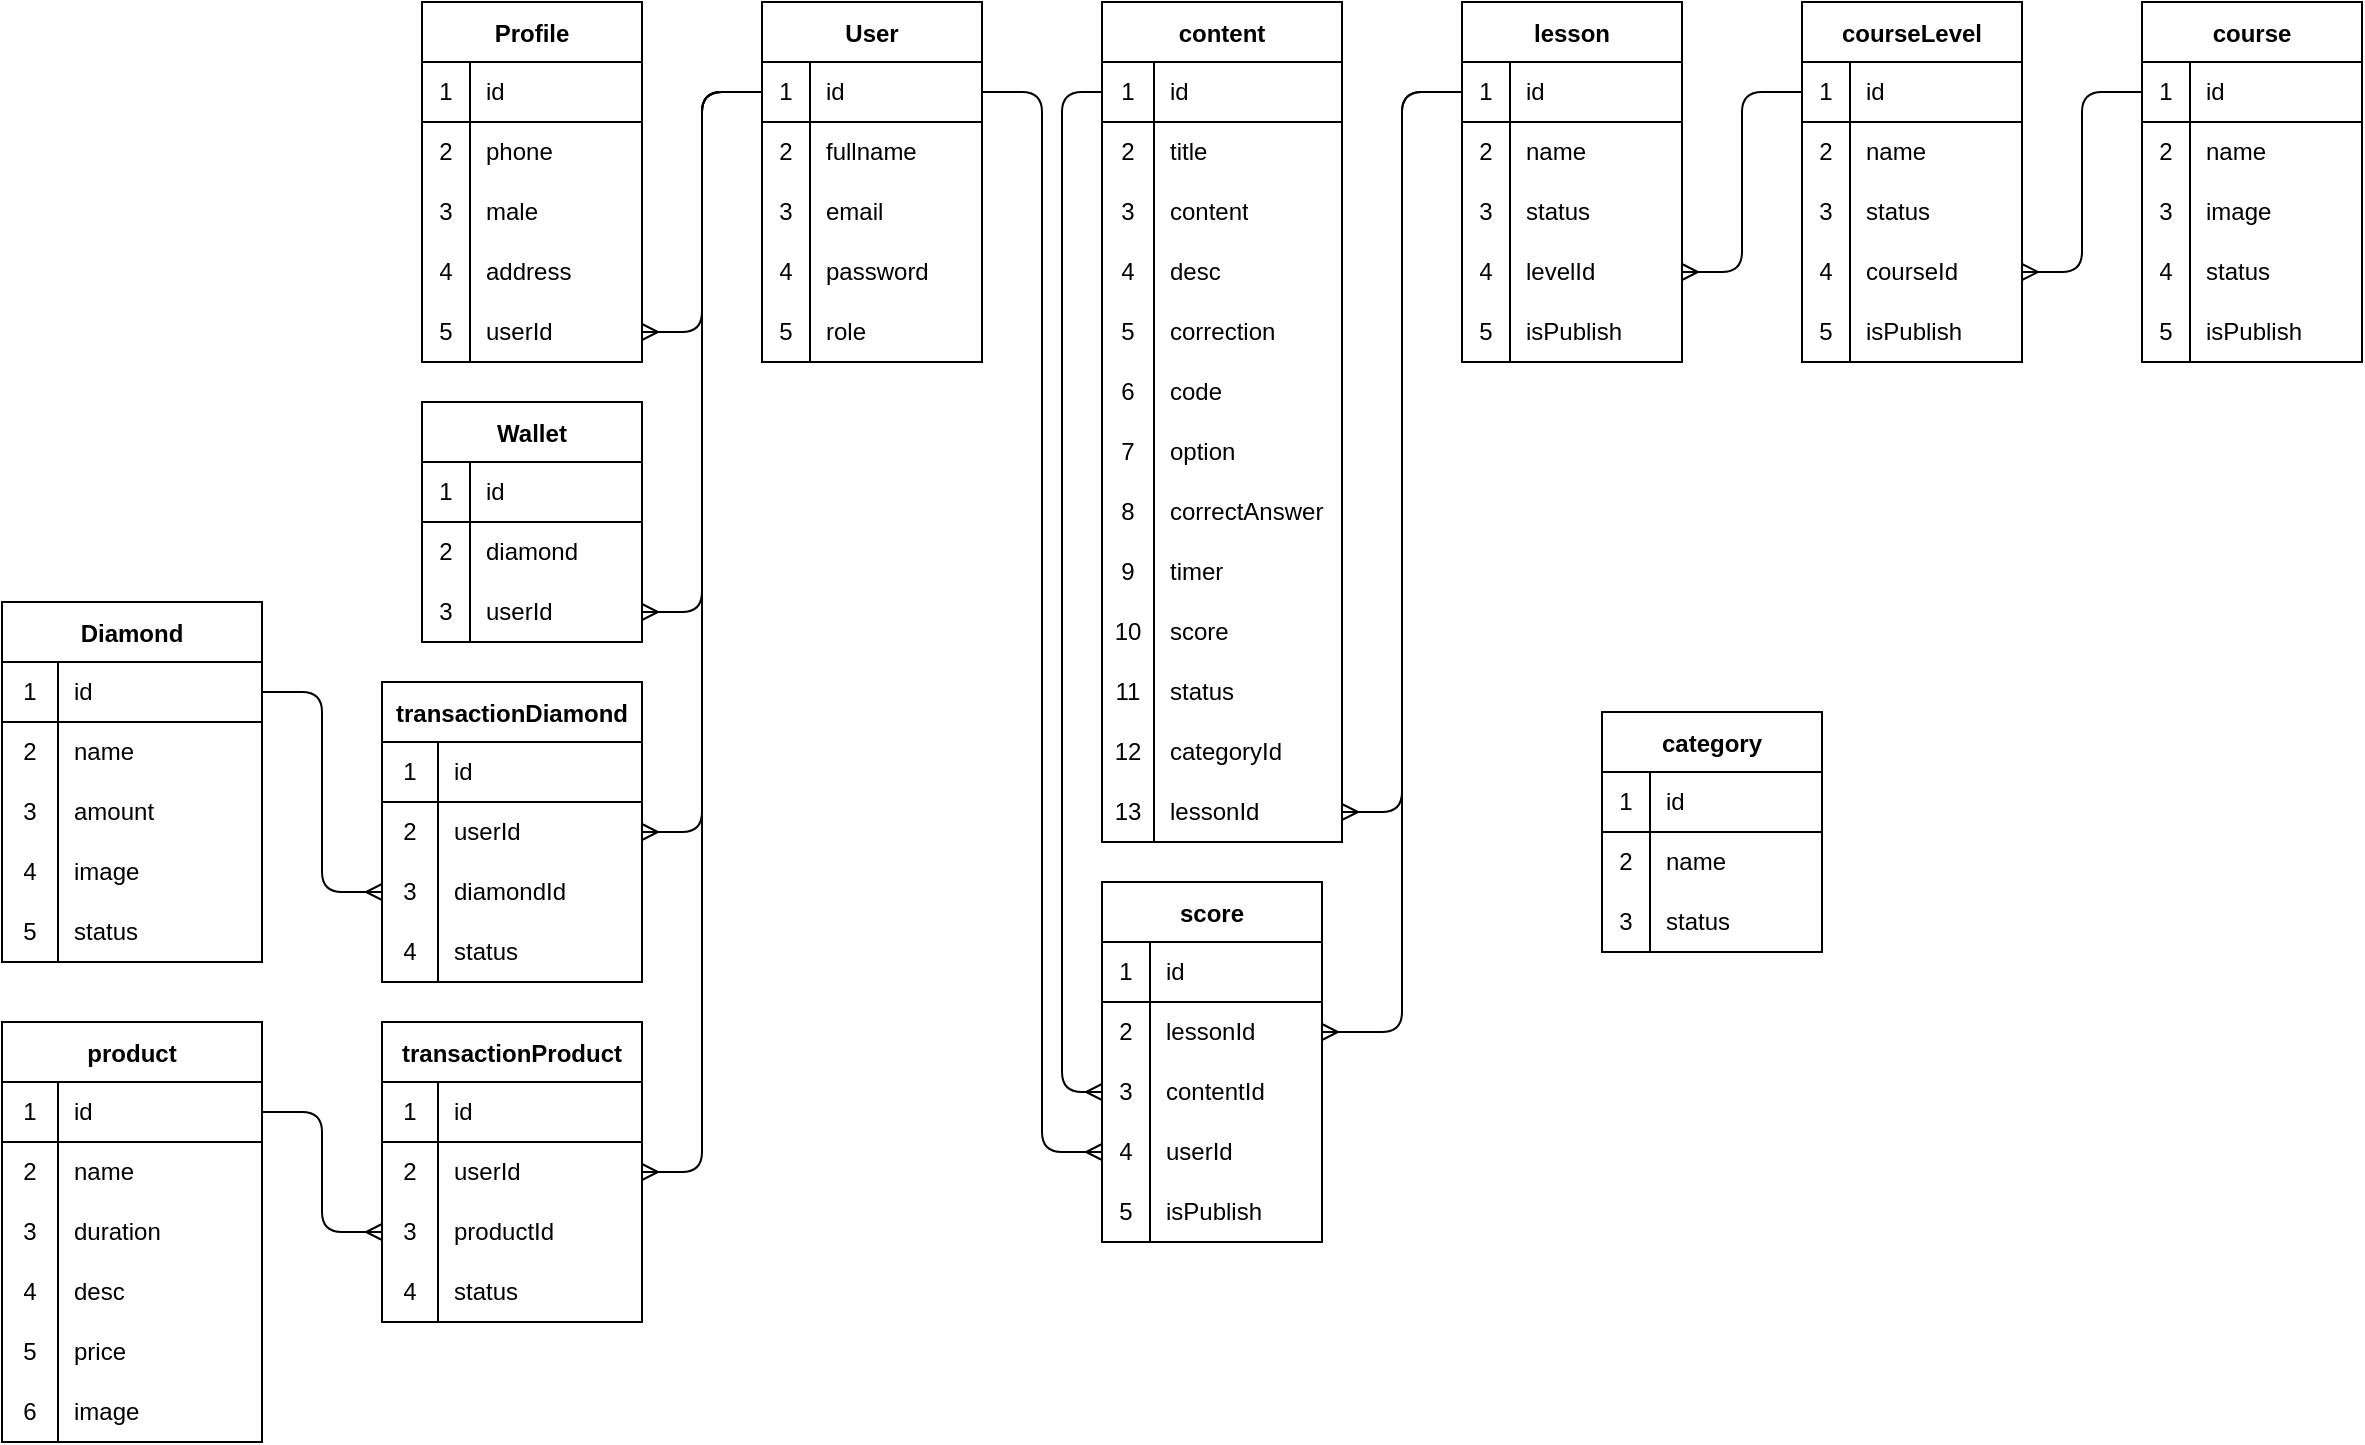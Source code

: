 <mxfile version="14.9.3" type="device"><diagram id="d-isMLn4-W3t9yIvTayd" name="universal"><mxGraphModel dx="2586" dy="646" grid="1" gridSize="10" guides="1" tooltips="1" connect="1" arrows="1" fold="1" page="1" pageScale="1" pageWidth="1400" pageHeight="850" math="0" shadow="0"><root><mxCell id="0"/><mxCell id="1" parent="0"/><mxCell id="Al34n4Elvuq1DFYdCyrr-1" value="User" style="shape=table;startSize=30;container=1;collapsible=0;childLayout=tableLayout;fixedRows=1;rowLines=0;fontStyle=1;align=center;" parent="1" vertex="1"><mxGeometry x="220" y="40" width="110" height="180" as="geometry"/></mxCell><mxCell id="Al34n4Elvuq1DFYdCyrr-2" value="" style="shape=partialRectangle;html=1;whiteSpace=wrap;collapsible=0;dropTarget=0;pointerEvents=0;fillColor=none;top=0;left=0;bottom=1;right=0;points=[[0,0.5],[1,0.5]];portConstraint=eastwest;" parent="Al34n4Elvuq1DFYdCyrr-1" vertex="1"><mxGeometry y="30" width="110" height="30" as="geometry"/></mxCell><mxCell id="Al34n4Elvuq1DFYdCyrr-3" value="1" style="shape=partialRectangle;html=1;whiteSpace=wrap;connectable=0;fillColor=none;top=0;left=0;bottom=0;right=0;overflow=hidden;" parent="Al34n4Elvuq1DFYdCyrr-2" vertex="1"><mxGeometry width="24" height="30" as="geometry"/></mxCell><mxCell id="Al34n4Elvuq1DFYdCyrr-4" value="id" style="shape=partialRectangle;html=1;whiteSpace=wrap;connectable=0;fillColor=none;top=0;left=0;bottom=0;right=0;align=left;spacingLeft=6;overflow=hidden;" parent="Al34n4Elvuq1DFYdCyrr-2" vertex="1"><mxGeometry x="24" width="86" height="30" as="geometry"/></mxCell><mxCell id="Al34n4Elvuq1DFYdCyrr-5" value="" style="shape=partialRectangle;html=1;whiteSpace=wrap;collapsible=0;dropTarget=0;pointerEvents=0;fillColor=none;top=0;left=0;bottom=0;right=0;points=[[0,0.5],[1,0.5]];portConstraint=eastwest;" parent="Al34n4Elvuq1DFYdCyrr-1" vertex="1"><mxGeometry y="60" width="110" height="30" as="geometry"/></mxCell><mxCell id="Al34n4Elvuq1DFYdCyrr-6" value="2" style="shape=partialRectangle;html=1;whiteSpace=wrap;connectable=0;fillColor=none;top=0;left=0;bottom=0;right=0;overflow=hidden;" parent="Al34n4Elvuq1DFYdCyrr-5" vertex="1"><mxGeometry width="24" height="30" as="geometry"/></mxCell><mxCell id="Al34n4Elvuq1DFYdCyrr-7" value="fullname" style="shape=partialRectangle;html=1;whiteSpace=wrap;connectable=0;fillColor=none;top=0;left=0;bottom=0;right=0;align=left;spacingLeft=6;overflow=hidden;" parent="Al34n4Elvuq1DFYdCyrr-5" vertex="1"><mxGeometry x="24" width="86" height="30" as="geometry"/></mxCell><mxCell id="Al34n4Elvuq1DFYdCyrr-8" value="" style="shape=partialRectangle;html=1;whiteSpace=wrap;collapsible=0;dropTarget=0;pointerEvents=0;fillColor=none;top=0;left=0;bottom=0;right=0;points=[[0,0.5],[1,0.5]];portConstraint=eastwest;" parent="Al34n4Elvuq1DFYdCyrr-1" vertex="1"><mxGeometry y="90" width="110" height="30" as="geometry"/></mxCell><mxCell id="Al34n4Elvuq1DFYdCyrr-9" value="3" style="shape=partialRectangle;html=1;whiteSpace=wrap;connectable=0;fillColor=none;top=0;left=0;bottom=0;right=0;overflow=hidden;" parent="Al34n4Elvuq1DFYdCyrr-8" vertex="1"><mxGeometry width="24" height="30" as="geometry"/></mxCell><mxCell id="Al34n4Elvuq1DFYdCyrr-10" value="email" style="shape=partialRectangle;html=1;whiteSpace=wrap;connectable=0;fillColor=none;top=0;left=0;bottom=0;right=0;align=left;spacingLeft=6;overflow=hidden;" parent="Al34n4Elvuq1DFYdCyrr-8" vertex="1"><mxGeometry x="24" width="86" height="30" as="geometry"/></mxCell><mxCell id="Al34n4Elvuq1DFYdCyrr-11" value="" style="shape=partialRectangle;html=1;whiteSpace=wrap;collapsible=0;dropTarget=0;pointerEvents=0;fillColor=none;top=0;left=0;bottom=0;right=0;points=[[0,0.5],[1,0.5]];portConstraint=eastwest;" parent="Al34n4Elvuq1DFYdCyrr-1" vertex="1"><mxGeometry y="120" width="110" height="30" as="geometry"/></mxCell><mxCell id="Al34n4Elvuq1DFYdCyrr-12" value="4" style="shape=partialRectangle;html=1;whiteSpace=wrap;connectable=0;fillColor=none;top=0;left=0;bottom=0;right=0;overflow=hidden;" parent="Al34n4Elvuq1DFYdCyrr-11" vertex="1"><mxGeometry width="24" height="30" as="geometry"/></mxCell><mxCell id="Al34n4Elvuq1DFYdCyrr-13" value="password" style="shape=partialRectangle;html=1;whiteSpace=wrap;connectable=0;fillColor=none;top=0;left=0;bottom=0;right=0;align=left;spacingLeft=6;overflow=hidden;" parent="Al34n4Elvuq1DFYdCyrr-11" vertex="1"><mxGeometry x="24" width="86" height="30" as="geometry"/></mxCell><mxCell id="Al34n4Elvuq1DFYdCyrr-14" value="" style="shape=partialRectangle;html=1;whiteSpace=wrap;collapsible=0;dropTarget=0;pointerEvents=0;fillColor=none;top=0;left=0;bottom=0;right=0;points=[[0,0.5],[1,0.5]];portConstraint=eastwest;" parent="Al34n4Elvuq1DFYdCyrr-1" vertex="1"><mxGeometry y="150" width="110" height="30" as="geometry"/></mxCell><mxCell id="Al34n4Elvuq1DFYdCyrr-15" value="5" style="shape=partialRectangle;html=1;whiteSpace=wrap;connectable=0;fillColor=none;top=0;left=0;bottom=0;right=0;overflow=hidden;" parent="Al34n4Elvuq1DFYdCyrr-14" vertex="1"><mxGeometry width="24" height="30" as="geometry"/></mxCell><mxCell id="Al34n4Elvuq1DFYdCyrr-16" value="role" style="shape=partialRectangle;html=1;whiteSpace=wrap;connectable=0;fillColor=none;top=0;left=0;bottom=0;right=0;align=left;spacingLeft=6;overflow=hidden;" parent="Al34n4Elvuq1DFYdCyrr-14" vertex="1"><mxGeometry x="24" width="86" height="30" as="geometry"/></mxCell><mxCell id="Al34n4Elvuq1DFYdCyrr-17" value="Profile" style="shape=table;startSize=30;container=1;collapsible=0;childLayout=tableLayout;fixedRows=1;rowLines=0;fontStyle=1;align=center;" parent="1" vertex="1"><mxGeometry x="50" y="40" width="110" height="180" as="geometry"/></mxCell><mxCell id="Al34n4Elvuq1DFYdCyrr-18" value="" style="shape=partialRectangle;html=1;whiteSpace=wrap;collapsible=0;dropTarget=0;pointerEvents=0;fillColor=none;top=0;left=0;bottom=1;right=0;points=[[0,0.5],[1,0.5]];portConstraint=eastwest;" parent="Al34n4Elvuq1DFYdCyrr-17" vertex="1"><mxGeometry y="30" width="110" height="30" as="geometry"/></mxCell><mxCell id="Al34n4Elvuq1DFYdCyrr-19" value="1" style="shape=partialRectangle;html=1;whiteSpace=wrap;connectable=0;fillColor=none;top=0;left=0;bottom=0;right=0;overflow=hidden;" parent="Al34n4Elvuq1DFYdCyrr-18" vertex="1"><mxGeometry width="24" height="30" as="geometry"/></mxCell><mxCell id="Al34n4Elvuq1DFYdCyrr-20" value="id" style="shape=partialRectangle;html=1;whiteSpace=wrap;connectable=0;fillColor=none;top=0;left=0;bottom=0;right=0;align=left;spacingLeft=6;overflow=hidden;" parent="Al34n4Elvuq1DFYdCyrr-18" vertex="1"><mxGeometry x="24" width="86" height="30" as="geometry"/></mxCell><mxCell id="Al34n4Elvuq1DFYdCyrr-21" value="" style="shape=partialRectangle;html=1;whiteSpace=wrap;collapsible=0;dropTarget=0;pointerEvents=0;fillColor=none;top=0;left=0;bottom=0;right=0;points=[[0,0.5],[1,0.5]];portConstraint=eastwest;" parent="Al34n4Elvuq1DFYdCyrr-17" vertex="1"><mxGeometry y="60" width="110" height="30" as="geometry"/></mxCell><mxCell id="Al34n4Elvuq1DFYdCyrr-22" value="2" style="shape=partialRectangle;html=1;whiteSpace=wrap;connectable=0;fillColor=none;top=0;left=0;bottom=0;right=0;overflow=hidden;" parent="Al34n4Elvuq1DFYdCyrr-21" vertex="1"><mxGeometry width="24" height="30" as="geometry"/></mxCell><mxCell id="Al34n4Elvuq1DFYdCyrr-23" value="phone" style="shape=partialRectangle;html=1;whiteSpace=wrap;connectable=0;fillColor=none;top=0;left=0;bottom=0;right=0;align=left;spacingLeft=6;overflow=hidden;" parent="Al34n4Elvuq1DFYdCyrr-21" vertex="1"><mxGeometry x="24" width="86" height="30" as="geometry"/></mxCell><mxCell id="Al34n4Elvuq1DFYdCyrr-24" value="" style="shape=partialRectangle;html=1;whiteSpace=wrap;collapsible=0;dropTarget=0;pointerEvents=0;fillColor=none;top=0;left=0;bottom=0;right=0;points=[[0,0.5],[1,0.5]];portConstraint=eastwest;" parent="Al34n4Elvuq1DFYdCyrr-17" vertex="1"><mxGeometry y="90" width="110" height="30" as="geometry"/></mxCell><mxCell id="Al34n4Elvuq1DFYdCyrr-25" value="3" style="shape=partialRectangle;html=1;whiteSpace=wrap;connectable=0;fillColor=none;top=0;left=0;bottom=0;right=0;overflow=hidden;" parent="Al34n4Elvuq1DFYdCyrr-24" vertex="1"><mxGeometry width="24" height="30" as="geometry"/></mxCell><mxCell id="Al34n4Elvuq1DFYdCyrr-26" value="male" style="shape=partialRectangle;html=1;whiteSpace=wrap;connectable=0;fillColor=none;top=0;left=0;bottom=0;right=0;align=left;spacingLeft=6;overflow=hidden;" parent="Al34n4Elvuq1DFYdCyrr-24" vertex="1"><mxGeometry x="24" width="86" height="30" as="geometry"/></mxCell><mxCell id="Al34n4Elvuq1DFYdCyrr-27" value="" style="shape=partialRectangle;html=1;whiteSpace=wrap;collapsible=0;dropTarget=0;pointerEvents=0;fillColor=none;top=0;left=0;bottom=0;right=0;points=[[0,0.5],[1,0.5]];portConstraint=eastwest;" parent="Al34n4Elvuq1DFYdCyrr-17" vertex="1"><mxGeometry y="120" width="110" height="30" as="geometry"/></mxCell><mxCell id="Al34n4Elvuq1DFYdCyrr-28" value="4" style="shape=partialRectangle;html=1;whiteSpace=wrap;connectable=0;fillColor=none;top=0;left=0;bottom=0;right=0;overflow=hidden;" parent="Al34n4Elvuq1DFYdCyrr-27" vertex="1"><mxGeometry width="24" height="30" as="geometry"/></mxCell><mxCell id="Al34n4Elvuq1DFYdCyrr-29" value="address" style="shape=partialRectangle;html=1;whiteSpace=wrap;connectable=0;fillColor=none;top=0;left=0;bottom=0;right=0;align=left;spacingLeft=6;overflow=hidden;" parent="Al34n4Elvuq1DFYdCyrr-27" vertex="1"><mxGeometry x="24" width="86" height="30" as="geometry"/></mxCell><mxCell id="Al34n4Elvuq1DFYdCyrr-30" value="" style="shape=partialRectangle;html=1;whiteSpace=wrap;collapsible=0;dropTarget=0;pointerEvents=0;fillColor=none;top=0;left=0;bottom=0;right=0;points=[[0,0.5],[1,0.5]];portConstraint=eastwest;" parent="Al34n4Elvuq1DFYdCyrr-17" vertex="1"><mxGeometry y="150" width="110" height="30" as="geometry"/></mxCell><mxCell id="Al34n4Elvuq1DFYdCyrr-31" value="5" style="shape=partialRectangle;html=1;whiteSpace=wrap;connectable=0;fillColor=none;top=0;left=0;bottom=0;right=0;overflow=hidden;" parent="Al34n4Elvuq1DFYdCyrr-30" vertex="1"><mxGeometry width="24" height="30" as="geometry"/></mxCell><mxCell id="Al34n4Elvuq1DFYdCyrr-32" value="userId" style="shape=partialRectangle;html=1;whiteSpace=wrap;connectable=0;fillColor=none;top=0;left=0;bottom=0;right=0;align=left;spacingLeft=6;overflow=hidden;" parent="Al34n4Elvuq1DFYdCyrr-30" vertex="1"><mxGeometry x="24" width="86" height="30" as="geometry"/></mxCell><mxCell id="Al34n4Elvuq1DFYdCyrr-33" value="" style="endArrow=ERmany;html=1;exitX=0;exitY=0.5;exitDx=0;exitDy=0;endFill=0;entryX=1;entryY=0.5;entryDx=0;entryDy=0;" parent="1" source="Al34n4Elvuq1DFYdCyrr-2" target="Al34n4Elvuq1DFYdCyrr-41" edge="1"><mxGeometry width="50" height="50" relative="1" as="geometry"><mxPoint x="440" y="310" as="sourcePoint"/><mxPoint x="220" y="360" as="targetPoint"/><Array as="points"><mxPoint x="190" y="85"/><mxPoint x="190" y="345"/></Array></mxGeometry></mxCell><mxCell id="Al34n4Elvuq1DFYdCyrr-34" value="Wallet" style="shape=table;startSize=30;container=1;collapsible=0;childLayout=tableLayout;fixedRows=1;rowLines=0;fontStyle=1;align=center;" parent="1" vertex="1"><mxGeometry x="50" y="240" width="110" height="120" as="geometry"/></mxCell><mxCell id="Al34n4Elvuq1DFYdCyrr-35" value="" style="shape=partialRectangle;html=1;whiteSpace=wrap;collapsible=0;dropTarget=0;pointerEvents=0;fillColor=none;top=0;left=0;bottom=1;right=0;points=[[0,0.5],[1,0.5]];portConstraint=eastwest;" parent="Al34n4Elvuq1DFYdCyrr-34" vertex="1"><mxGeometry y="30" width="110" height="30" as="geometry"/></mxCell><mxCell id="Al34n4Elvuq1DFYdCyrr-36" value="1" style="shape=partialRectangle;html=1;whiteSpace=wrap;connectable=0;fillColor=none;top=0;left=0;bottom=0;right=0;overflow=hidden;" parent="Al34n4Elvuq1DFYdCyrr-35" vertex="1"><mxGeometry width="24" height="30" as="geometry"/></mxCell><mxCell id="Al34n4Elvuq1DFYdCyrr-37" value="id" style="shape=partialRectangle;html=1;whiteSpace=wrap;connectable=0;fillColor=none;top=0;left=0;bottom=0;right=0;align=left;spacingLeft=6;overflow=hidden;" parent="Al34n4Elvuq1DFYdCyrr-35" vertex="1"><mxGeometry x="24" width="86" height="30" as="geometry"/></mxCell><mxCell id="Al34n4Elvuq1DFYdCyrr-38" value="" style="shape=partialRectangle;html=1;whiteSpace=wrap;collapsible=0;dropTarget=0;pointerEvents=0;fillColor=none;top=0;left=0;bottom=0;right=0;points=[[0,0.5],[1,0.5]];portConstraint=eastwest;" parent="Al34n4Elvuq1DFYdCyrr-34" vertex="1"><mxGeometry y="60" width="110" height="30" as="geometry"/></mxCell><mxCell id="Al34n4Elvuq1DFYdCyrr-39" value="2" style="shape=partialRectangle;html=1;whiteSpace=wrap;connectable=0;fillColor=none;top=0;left=0;bottom=0;right=0;overflow=hidden;" parent="Al34n4Elvuq1DFYdCyrr-38" vertex="1"><mxGeometry width="24" height="30" as="geometry"/></mxCell><mxCell id="Al34n4Elvuq1DFYdCyrr-40" value="diamond" style="shape=partialRectangle;html=1;whiteSpace=wrap;connectable=0;fillColor=none;top=0;left=0;bottom=0;right=0;align=left;spacingLeft=6;overflow=hidden;" parent="Al34n4Elvuq1DFYdCyrr-38" vertex="1"><mxGeometry x="24" width="86" height="30" as="geometry"/></mxCell><mxCell id="Al34n4Elvuq1DFYdCyrr-41" value="" style="shape=partialRectangle;html=1;whiteSpace=wrap;collapsible=0;dropTarget=0;pointerEvents=0;fillColor=none;top=0;left=0;bottom=0;right=0;points=[[0,0.5],[1,0.5]];portConstraint=eastwest;" parent="Al34n4Elvuq1DFYdCyrr-34" vertex="1"><mxGeometry y="90" width="110" height="30" as="geometry"/></mxCell><mxCell id="Al34n4Elvuq1DFYdCyrr-42" value="3" style="shape=partialRectangle;html=1;whiteSpace=wrap;connectable=0;fillColor=none;top=0;left=0;bottom=0;right=0;overflow=hidden;" parent="Al34n4Elvuq1DFYdCyrr-41" vertex="1"><mxGeometry width="24" height="30" as="geometry"/></mxCell><mxCell id="Al34n4Elvuq1DFYdCyrr-43" value="userId" style="shape=partialRectangle;html=1;whiteSpace=wrap;connectable=0;fillColor=none;top=0;left=0;bottom=0;right=0;align=left;spacingLeft=6;overflow=hidden;" parent="Al34n4Elvuq1DFYdCyrr-41" vertex="1"><mxGeometry x="24" width="86" height="30" as="geometry"/></mxCell><mxCell id="Al34n4Elvuq1DFYdCyrr-50" value="" style="endArrow=ERmany;html=1;endFill=0;exitX=0;exitY=0.5;exitDx=0;exitDy=0;entryX=1;entryY=0.5;entryDx=0;entryDy=0;" parent="1" source="Al34n4Elvuq1DFYdCyrr-2" target="Al34n4Elvuq1DFYdCyrr-30" edge="1"><mxGeometry width="50" height="50" relative="1" as="geometry"><mxPoint x="640" y="360" as="sourcePoint"/><mxPoint x="200" y="180" as="targetPoint"/><Array as="points"><mxPoint x="190" y="85"/><mxPoint x="190" y="205"/></Array></mxGeometry></mxCell><mxCell id="Al34n4Elvuq1DFYdCyrr-51" value="transactionDiamond" style="shape=table;startSize=30;container=1;collapsible=0;childLayout=tableLayout;fixedRows=1;rowLines=0;fontStyle=1;align=center;" parent="1" vertex="1"><mxGeometry x="30" y="380" width="130" height="150" as="geometry"/></mxCell><mxCell id="Al34n4Elvuq1DFYdCyrr-52" value="" style="shape=partialRectangle;html=1;whiteSpace=wrap;collapsible=0;dropTarget=0;pointerEvents=0;fillColor=none;top=0;left=0;bottom=1;right=0;points=[[0,0.5],[1,0.5]];portConstraint=eastwest;" parent="Al34n4Elvuq1DFYdCyrr-51" vertex="1"><mxGeometry y="30" width="130" height="30" as="geometry"/></mxCell><mxCell id="Al34n4Elvuq1DFYdCyrr-53" value="1" style="shape=partialRectangle;html=1;whiteSpace=wrap;connectable=0;fillColor=none;top=0;left=0;bottom=0;right=0;overflow=hidden;" parent="Al34n4Elvuq1DFYdCyrr-52" vertex="1"><mxGeometry width="28" height="30" as="geometry"/></mxCell><mxCell id="Al34n4Elvuq1DFYdCyrr-54" value="id" style="shape=partialRectangle;html=1;whiteSpace=wrap;connectable=0;fillColor=none;top=0;left=0;bottom=0;right=0;align=left;spacingLeft=6;overflow=hidden;" parent="Al34n4Elvuq1DFYdCyrr-52" vertex="1"><mxGeometry x="28" width="102" height="30" as="geometry"/></mxCell><mxCell id="Al34n4Elvuq1DFYdCyrr-58" value="" style="shape=partialRectangle;html=1;whiteSpace=wrap;collapsible=0;dropTarget=0;pointerEvents=0;fillColor=none;top=0;left=0;bottom=0;right=0;points=[[0,0.5],[1,0.5]];portConstraint=eastwest;" parent="Al34n4Elvuq1DFYdCyrr-51" vertex="1"><mxGeometry y="60" width="130" height="30" as="geometry"/></mxCell><mxCell id="Al34n4Elvuq1DFYdCyrr-59" value="2" style="shape=partialRectangle;html=1;whiteSpace=wrap;connectable=0;fillColor=none;top=0;left=0;bottom=0;right=0;overflow=hidden;" parent="Al34n4Elvuq1DFYdCyrr-58" vertex="1"><mxGeometry width="28" height="30" as="geometry"/></mxCell><mxCell id="Al34n4Elvuq1DFYdCyrr-60" value="userId" style="shape=partialRectangle;html=1;whiteSpace=wrap;connectable=0;fillColor=none;top=0;left=0;bottom=0;right=0;align=left;spacingLeft=6;overflow=hidden;" parent="Al34n4Elvuq1DFYdCyrr-58" vertex="1"><mxGeometry x="28" width="102" height="30" as="geometry"/></mxCell><mxCell id="Al34n4Elvuq1DFYdCyrr-91" value="" style="shape=partialRectangle;html=1;whiteSpace=wrap;collapsible=0;dropTarget=0;pointerEvents=0;fillColor=none;top=0;left=0;bottom=0;right=0;points=[[0,0.5],[1,0.5]];portConstraint=eastwest;" parent="Al34n4Elvuq1DFYdCyrr-51" vertex="1"><mxGeometry y="90" width="130" height="30" as="geometry"/></mxCell><mxCell id="Al34n4Elvuq1DFYdCyrr-92" value="3" style="shape=partialRectangle;html=1;whiteSpace=wrap;connectable=0;fillColor=none;top=0;left=0;bottom=0;right=0;overflow=hidden;" parent="Al34n4Elvuq1DFYdCyrr-91" vertex="1"><mxGeometry width="28" height="30" as="geometry"/></mxCell><mxCell id="Al34n4Elvuq1DFYdCyrr-93" value="diamondId" style="shape=partialRectangle;html=1;whiteSpace=wrap;connectable=0;fillColor=none;top=0;left=0;bottom=0;right=0;align=left;spacingLeft=6;overflow=hidden;" parent="Al34n4Elvuq1DFYdCyrr-91" vertex="1"><mxGeometry x="28" width="102" height="30" as="geometry"/></mxCell><mxCell id="Al34n4Elvuq1DFYdCyrr-127" value="" style="shape=partialRectangle;html=1;whiteSpace=wrap;collapsible=0;dropTarget=0;pointerEvents=0;fillColor=none;top=0;left=0;bottom=0;right=0;points=[[0,0.5],[1,0.5]];portConstraint=eastwest;" parent="Al34n4Elvuq1DFYdCyrr-51" vertex="1"><mxGeometry y="120" width="130" height="30" as="geometry"/></mxCell><mxCell id="Al34n4Elvuq1DFYdCyrr-128" value="4" style="shape=partialRectangle;html=1;whiteSpace=wrap;connectable=0;fillColor=none;top=0;left=0;bottom=0;right=0;overflow=hidden;" parent="Al34n4Elvuq1DFYdCyrr-127" vertex="1"><mxGeometry width="28" height="30" as="geometry"/></mxCell><mxCell id="Al34n4Elvuq1DFYdCyrr-129" value="status" style="shape=partialRectangle;html=1;whiteSpace=wrap;connectable=0;fillColor=none;top=0;left=0;bottom=0;right=0;align=left;spacingLeft=6;overflow=hidden;" parent="Al34n4Elvuq1DFYdCyrr-127" vertex="1"><mxGeometry x="28" width="102" height="30" as="geometry"/></mxCell><mxCell id="Al34n4Elvuq1DFYdCyrr-67" value="" style="endArrow=ERmany;html=1;exitX=0;exitY=0.5;exitDx=0;exitDy=0;entryX=1;entryY=0.5;entryDx=0;entryDy=0;endFill=0;" parent="1" source="Al34n4Elvuq1DFYdCyrr-2" target="Al34n4Elvuq1DFYdCyrr-58" edge="1"><mxGeometry width="50" height="50" relative="1" as="geometry"><mxPoint x="230.0" y="95" as="sourcePoint"/><mxPoint x="170.0" y="355" as="targetPoint"/><Array as="points"><mxPoint x="190" y="85"/><mxPoint x="190" y="455"/></Array></mxGeometry></mxCell><mxCell id="Al34n4Elvuq1DFYdCyrr-71" value="Diamond" style="shape=table;startSize=30;container=1;collapsible=0;childLayout=tableLayout;fixedRows=1;rowLines=0;fontStyle=1;align=center;" parent="1" vertex="1"><mxGeometry x="-160" y="340" width="130" height="180" as="geometry"/></mxCell><mxCell id="Al34n4Elvuq1DFYdCyrr-72" value="" style="shape=partialRectangle;html=1;whiteSpace=wrap;collapsible=0;dropTarget=0;pointerEvents=0;fillColor=none;top=0;left=0;bottom=1;right=0;points=[[0,0.5],[1,0.5]];portConstraint=eastwest;" parent="Al34n4Elvuq1DFYdCyrr-71" vertex="1"><mxGeometry y="30" width="130" height="30" as="geometry"/></mxCell><mxCell id="Al34n4Elvuq1DFYdCyrr-73" value="1" style="shape=partialRectangle;html=1;whiteSpace=wrap;connectable=0;fillColor=none;top=0;left=0;bottom=0;right=0;overflow=hidden;" parent="Al34n4Elvuq1DFYdCyrr-72" vertex="1"><mxGeometry width="28" height="30" as="geometry"/></mxCell><mxCell id="Al34n4Elvuq1DFYdCyrr-74" value="id" style="shape=partialRectangle;html=1;whiteSpace=wrap;connectable=0;fillColor=none;top=0;left=0;bottom=0;right=0;align=left;spacingLeft=6;overflow=hidden;" parent="Al34n4Elvuq1DFYdCyrr-72" vertex="1"><mxGeometry x="28" width="102" height="30" as="geometry"/></mxCell><mxCell id="Al34n4Elvuq1DFYdCyrr-75" value="" style="shape=partialRectangle;html=1;whiteSpace=wrap;collapsible=0;dropTarget=0;pointerEvents=0;fillColor=none;top=0;left=0;bottom=0;right=0;points=[[0,0.5],[1,0.5]];portConstraint=eastwest;" parent="Al34n4Elvuq1DFYdCyrr-71" vertex="1"><mxGeometry y="60" width="130" height="30" as="geometry"/></mxCell><mxCell id="Al34n4Elvuq1DFYdCyrr-76" value="2" style="shape=partialRectangle;html=1;whiteSpace=wrap;connectable=0;fillColor=none;top=0;left=0;bottom=0;right=0;overflow=hidden;" parent="Al34n4Elvuq1DFYdCyrr-75" vertex="1"><mxGeometry width="28" height="30" as="geometry"/></mxCell><mxCell id="Al34n4Elvuq1DFYdCyrr-77" value="name" style="shape=partialRectangle;html=1;whiteSpace=wrap;connectable=0;fillColor=none;top=0;left=0;bottom=0;right=0;align=left;spacingLeft=6;overflow=hidden;" parent="Al34n4Elvuq1DFYdCyrr-75" vertex="1"><mxGeometry x="28" width="102" height="30" as="geometry"/></mxCell><mxCell id="Al34n4Elvuq1DFYdCyrr-78" value="" style="shape=partialRectangle;html=1;whiteSpace=wrap;collapsible=0;dropTarget=0;pointerEvents=0;fillColor=none;top=0;left=0;bottom=0;right=0;points=[[0,0.5],[1,0.5]];portConstraint=eastwest;" parent="Al34n4Elvuq1DFYdCyrr-71" vertex="1"><mxGeometry y="90" width="130" height="30" as="geometry"/></mxCell><mxCell id="Al34n4Elvuq1DFYdCyrr-79" value="3" style="shape=partialRectangle;html=1;whiteSpace=wrap;connectable=0;fillColor=none;top=0;left=0;bottom=0;right=0;overflow=hidden;" parent="Al34n4Elvuq1DFYdCyrr-78" vertex="1"><mxGeometry width="28" height="30" as="geometry"/></mxCell><mxCell id="Al34n4Elvuq1DFYdCyrr-80" value="amount" style="shape=partialRectangle;html=1;whiteSpace=wrap;connectable=0;fillColor=none;top=0;left=0;bottom=0;right=0;align=left;spacingLeft=6;overflow=hidden;" parent="Al34n4Elvuq1DFYdCyrr-78" vertex="1"><mxGeometry x="28" width="102" height="30" as="geometry"/></mxCell><mxCell id="Al34n4Elvuq1DFYdCyrr-111" value="" style="shape=partialRectangle;html=1;whiteSpace=wrap;collapsible=0;dropTarget=0;pointerEvents=0;fillColor=none;top=0;left=0;bottom=0;right=0;points=[[0,0.5],[1,0.5]];portConstraint=eastwest;" parent="Al34n4Elvuq1DFYdCyrr-71" vertex="1"><mxGeometry y="120" width="130" height="30" as="geometry"/></mxCell><mxCell id="Al34n4Elvuq1DFYdCyrr-112" value="4" style="shape=partialRectangle;html=1;whiteSpace=wrap;connectable=0;fillColor=none;top=0;left=0;bottom=0;right=0;overflow=hidden;" parent="Al34n4Elvuq1DFYdCyrr-111" vertex="1"><mxGeometry width="28" height="30" as="geometry"/></mxCell><mxCell id="Al34n4Elvuq1DFYdCyrr-113" value="image" style="shape=partialRectangle;html=1;whiteSpace=wrap;connectable=0;fillColor=none;top=0;left=0;bottom=0;right=0;align=left;spacingLeft=6;overflow=hidden;" parent="Al34n4Elvuq1DFYdCyrr-111" vertex="1"><mxGeometry x="28" width="102" height="30" as="geometry"/></mxCell><mxCell id="Al34n4Elvuq1DFYdCyrr-130" value="" style="shape=partialRectangle;html=1;whiteSpace=wrap;collapsible=0;dropTarget=0;pointerEvents=0;fillColor=none;top=0;left=0;bottom=0;right=0;points=[[0,0.5],[1,0.5]];portConstraint=eastwest;" parent="Al34n4Elvuq1DFYdCyrr-71" vertex="1"><mxGeometry y="150" width="130" height="30" as="geometry"/></mxCell><mxCell id="Al34n4Elvuq1DFYdCyrr-131" value="5" style="shape=partialRectangle;html=1;whiteSpace=wrap;connectable=0;fillColor=none;top=0;left=0;bottom=0;right=0;overflow=hidden;" parent="Al34n4Elvuq1DFYdCyrr-130" vertex="1"><mxGeometry width="28" height="30" as="geometry"/></mxCell><mxCell id="Al34n4Elvuq1DFYdCyrr-132" value="status" style="shape=partialRectangle;html=1;whiteSpace=wrap;connectable=0;fillColor=none;top=0;left=0;bottom=0;right=0;align=left;spacingLeft=6;overflow=hidden;" parent="Al34n4Elvuq1DFYdCyrr-130" vertex="1"><mxGeometry x="28" width="102" height="30" as="geometry"/></mxCell><mxCell id="Al34n4Elvuq1DFYdCyrr-95" value="product" style="shape=table;startSize=30;container=1;collapsible=0;childLayout=tableLayout;fixedRows=1;rowLines=0;fontStyle=1;align=center;" parent="1" vertex="1"><mxGeometry x="-160" y="550" width="130" height="210" as="geometry"/></mxCell><mxCell id="Al34n4Elvuq1DFYdCyrr-96" value="" style="shape=partialRectangle;html=1;whiteSpace=wrap;collapsible=0;dropTarget=0;pointerEvents=0;fillColor=none;top=0;left=0;bottom=1;right=0;points=[[0,0.5],[1,0.5]];portConstraint=eastwest;" parent="Al34n4Elvuq1DFYdCyrr-95" vertex="1"><mxGeometry y="30" width="130" height="30" as="geometry"/></mxCell><mxCell id="Al34n4Elvuq1DFYdCyrr-97" value="1" style="shape=partialRectangle;html=1;whiteSpace=wrap;connectable=0;fillColor=none;top=0;left=0;bottom=0;right=0;overflow=hidden;" parent="Al34n4Elvuq1DFYdCyrr-96" vertex="1"><mxGeometry width="28" height="30" as="geometry"/></mxCell><mxCell id="Al34n4Elvuq1DFYdCyrr-98" value="id" style="shape=partialRectangle;html=1;whiteSpace=wrap;connectable=0;fillColor=none;top=0;left=0;bottom=0;right=0;align=left;spacingLeft=6;overflow=hidden;" parent="Al34n4Elvuq1DFYdCyrr-96" vertex="1"><mxGeometry x="28" width="102" height="30" as="geometry"/></mxCell><mxCell id="Al34n4Elvuq1DFYdCyrr-99" value="" style="shape=partialRectangle;html=1;whiteSpace=wrap;collapsible=0;dropTarget=0;pointerEvents=0;fillColor=none;top=0;left=0;bottom=0;right=0;points=[[0,0.5],[1,0.5]];portConstraint=eastwest;" parent="Al34n4Elvuq1DFYdCyrr-95" vertex="1"><mxGeometry y="60" width="130" height="30" as="geometry"/></mxCell><mxCell id="Al34n4Elvuq1DFYdCyrr-100" value="2" style="shape=partialRectangle;html=1;whiteSpace=wrap;connectable=0;fillColor=none;top=0;left=0;bottom=0;right=0;overflow=hidden;" parent="Al34n4Elvuq1DFYdCyrr-99" vertex="1"><mxGeometry width="28" height="30" as="geometry"/></mxCell><mxCell id="Al34n4Elvuq1DFYdCyrr-101" value="name" style="shape=partialRectangle;html=1;whiteSpace=wrap;connectable=0;fillColor=none;top=0;left=0;bottom=0;right=0;align=left;spacingLeft=6;overflow=hidden;" parent="Al34n4Elvuq1DFYdCyrr-99" vertex="1"><mxGeometry x="28" width="102" height="30" as="geometry"/></mxCell><mxCell id="Al34n4Elvuq1DFYdCyrr-102" value="" style="shape=partialRectangle;html=1;whiteSpace=wrap;collapsible=0;dropTarget=0;pointerEvents=0;fillColor=none;top=0;left=0;bottom=0;right=0;points=[[0,0.5],[1,0.5]];portConstraint=eastwest;" parent="Al34n4Elvuq1DFYdCyrr-95" vertex="1"><mxGeometry y="90" width="130" height="30" as="geometry"/></mxCell><mxCell id="Al34n4Elvuq1DFYdCyrr-103" value="3" style="shape=partialRectangle;html=1;whiteSpace=wrap;connectable=0;fillColor=none;top=0;left=0;bottom=0;right=0;overflow=hidden;" parent="Al34n4Elvuq1DFYdCyrr-102" vertex="1"><mxGeometry width="28" height="30" as="geometry"/></mxCell><mxCell id="Al34n4Elvuq1DFYdCyrr-104" value="duration" style="shape=partialRectangle;html=1;whiteSpace=wrap;connectable=0;fillColor=none;top=0;left=0;bottom=0;right=0;align=left;spacingLeft=6;overflow=hidden;" parent="Al34n4Elvuq1DFYdCyrr-102" vertex="1"><mxGeometry x="28" width="102" height="30" as="geometry"/></mxCell><mxCell id="Al34n4Elvuq1DFYdCyrr-105" value="" style="shape=partialRectangle;html=1;whiteSpace=wrap;collapsible=0;dropTarget=0;pointerEvents=0;fillColor=none;top=0;left=0;bottom=0;right=0;points=[[0,0.5],[1,0.5]];portConstraint=eastwest;" parent="Al34n4Elvuq1DFYdCyrr-95" vertex="1"><mxGeometry y="120" width="130" height="30" as="geometry"/></mxCell><mxCell id="Al34n4Elvuq1DFYdCyrr-106" value="4" style="shape=partialRectangle;html=1;whiteSpace=wrap;connectable=0;fillColor=none;top=0;left=0;bottom=0;right=0;overflow=hidden;" parent="Al34n4Elvuq1DFYdCyrr-105" vertex="1"><mxGeometry width="28" height="30" as="geometry"/></mxCell><mxCell id="Al34n4Elvuq1DFYdCyrr-107" value="desc" style="shape=partialRectangle;html=1;whiteSpace=wrap;connectable=0;fillColor=none;top=0;left=0;bottom=0;right=0;align=left;spacingLeft=6;overflow=hidden;" parent="Al34n4Elvuq1DFYdCyrr-105" vertex="1"><mxGeometry x="28" width="102" height="30" as="geometry"/></mxCell><mxCell id="Al34n4Elvuq1DFYdCyrr-108" value="" style="shape=partialRectangle;html=1;whiteSpace=wrap;collapsible=0;dropTarget=0;pointerEvents=0;fillColor=none;top=0;left=0;bottom=0;right=0;points=[[0,0.5],[1,0.5]];portConstraint=eastwest;" parent="Al34n4Elvuq1DFYdCyrr-95" vertex="1"><mxGeometry y="150" width="130" height="30" as="geometry"/></mxCell><mxCell id="Al34n4Elvuq1DFYdCyrr-109" value="5" style="shape=partialRectangle;html=1;whiteSpace=wrap;connectable=0;fillColor=none;top=0;left=0;bottom=0;right=0;overflow=hidden;" parent="Al34n4Elvuq1DFYdCyrr-108" vertex="1"><mxGeometry width="28" height="30" as="geometry"/></mxCell><mxCell id="Al34n4Elvuq1DFYdCyrr-110" value="price" style="shape=partialRectangle;html=1;whiteSpace=wrap;connectable=0;fillColor=none;top=0;left=0;bottom=0;right=0;align=left;spacingLeft=6;overflow=hidden;" parent="Al34n4Elvuq1DFYdCyrr-108" vertex="1"><mxGeometry x="28" width="102" height="30" as="geometry"/></mxCell><mxCell id="Al34n4Elvuq1DFYdCyrr-114" value="" style="shape=partialRectangle;html=1;whiteSpace=wrap;collapsible=0;dropTarget=0;pointerEvents=0;fillColor=none;top=0;left=0;bottom=0;right=0;points=[[0,0.5],[1,0.5]];portConstraint=eastwest;" parent="Al34n4Elvuq1DFYdCyrr-95" vertex="1"><mxGeometry y="180" width="130" height="30" as="geometry"/></mxCell><mxCell id="Al34n4Elvuq1DFYdCyrr-115" value="6" style="shape=partialRectangle;html=1;whiteSpace=wrap;connectable=0;fillColor=none;top=0;left=0;bottom=0;right=0;overflow=hidden;" parent="Al34n4Elvuq1DFYdCyrr-114" vertex="1"><mxGeometry width="28" height="30" as="geometry"/></mxCell><mxCell id="Al34n4Elvuq1DFYdCyrr-116" value="image" style="shape=partialRectangle;html=1;whiteSpace=wrap;connectable=0;fillColor=none;top=0;left=0;bottom=0;right=0;align=left;spacingLeft=6;overflow=hidden;" parent="Al34n4Elvuq1DFYdCyrr-114" vertex="1"><mxGeometry x="28" width="102" height="30" as="geometry"/></mxCell><mxCell id="Al34n4Elvuq1DFYdCyrr-117" value="transactionProduct" style="shape=table;startSize=30;container=1;collapsible=0;childLayout=tableLayout;fixedRows=1;rowLines=0;fontStyle=1;align=center;" parent="1" vertex="1"><mxGeometry x="30" y="550" width="130" height="150" as="geometry"/></mxCell><mxCell id="Al34n4Elvuq1DFYdCyrr-118" value="" style="shape=partialRectangle;html=1;whiteSpace=wrap;collapsible=0;dropTarget=0;pointerEvents=0;fillColor=none;top=0;left=0;bottom=1;right=0;points=[[0,0.5],[1,0.5]];portConstraint=eastwest;" parent="Al34n4Elvuq1DFYdCyrr-117" vertex="1"><mxGeometry y="30" width="130" height="30" as="geometry"/></mxCell><mxCell id="Al34n4Elvuq1DFYdCyrr-119" value="1" style="shape=partialRectangle;html=1;whiteSpace=wrap;connectable=0;fillColor=none;top=0;left=0;bottom=0;right=0;overflow=hidden;" parent="Al34n4Elvuq1DFYdCyrr-118" vertex="1"><mxGeometry width="28" height="30" as="geometry"/></mxCell><mxCell id="Al34n4Elvuq1DFYdCyrr-120" value="id" style="shape=partialRectangle;html=1;whiteSpace=wrap;connectable=0;fillColor=none;top=0;left=0;bottom=0;right=0;align=left;spacingLeft=6;overflow=hidden;" parent="Al34n4Elvuq1DFYdCyrr-118" vertex="1"><mxGeometry x="28" width="102" height="30" as="geometry"/></mxCell><mxCell id="Al34n4Elvuq1DFYdCyrr-121" value="" style="shape=partialRectangle;html=1;whiteSpace=wrap;collapsible=0;dropTarget=0;pointerEvents=0;fillColor=none;top=0;left=0;bottom=0;right=0;points=[[0,0.5],[1,0.5]];portConstraint=eastwest;" parent="Al34n4Elvuq1DFYdCyrr-117" vertex="1"><mxGeometry y="60" width="130" height="30" as="geometry"/></mxCell><mxCell id="Al34n4Elvuq1DFYdCyrr-122" value="2" style="shape=partialRectangle;html=1;whiteSpace=wrap;connectable=0;fillColor=none;top=0;left=0;bottom=0;right=0;overflow=hidden;" parent="Al34n4Elvuq1DFYdCyrr-121" vertex="1"><mxGeometry width="28" height="30" as="geometry"/></mxCell><mxCell id="Al34n4Elvuq1DFYdCyrr-123" value="userId" style="shape=partialRectangle;html=1;whiteSpace=wrap;connectable=0;fillColor=none;top=0;left=0;bottom=0;right=0;align=left;spacingLeft=6;overflow=hidden;" parent="Al34n4Elvuq1DFYdCyrr-121" vertex="1"><mxGeometry x="28" width="102" height="30" as="geometry"/></mxCell><mxCell id="Al34n4Elvuq1DFYdCyrr-124" value="" style="shape=partialRectangle;html=1;whiteSpace=wrap;collapsible=0;dropTarget=0;pointerEvents=0;fillColor=none;top=0;left=0;bottom=0;right=0;points=[[0,0.5],[1,0.5]];portConstraint=eastwest;" parent="Al34n4Elvuq1DFYdCyrr-117" vertex="1"><mxGeometry y="90" width="130" height="30" as="geometry"/></mxCell><mxCell id="Al34n4Elvuq1DFYdCyrr-125" value="3" style="shape=partialRectangle;html=1;whiteSpace=wrap;connectable=0;fillColor=none;top=0;left=0;bottom=0;right=0;overflow=hidden;" parent="Al34n4Elvuq1DFYdCyrr-124" vertex="1"><mxGeometry width="28" height="30" as="geometry"/></mxCell><mxCell id="Al34n4Elvuq1DFYdCyrr-126" value="productId" style="shape=partialRectangle;html=1;whiteSpace=wrap;connectable=0;fillColor=none;top=0;left=0;bottom=0;right=0;align=left;spacingLeft=6;overflow=hidden;" parent="Al34n4Elvuq1DFYdCyrr-124" vertex="1"><mxGeometry x="28" width="102" height="30" as="geometry"/></mxCell><mxCell id="Al34n4Elvuq1DFYdCyrr-133" value="" style="shape=partialRectangle;html=1;whiteSpace=wrap;collapsible=0;dropTarget=0;pointerEvents=0;fillColor=none;top=0;left=0;bottom=0;right=0;points=[[0,0.5],[1,0.5]];portConstraint=eastwest;" parent="Al34n4Elvuq1DFYdCyrr-117" vertex="1"><mxGeometry y="120" width="130" height="30" as="geometry"/></mxCell><mxCell id="Al34n4Elvuq1DFYdCyrr-134" value="4" style="shape=partialRectangle;html=1;whiteSpace=wrap;connectable=0;fillColor=none;top=0;left=0;bottom=0;right=0;overflow=hidden;" parent="Al34n4Elvuq1DFYdCyrr-133" vertex="1"><mxGeometry width="28" height="30" as="geometry"/></mxCell><mxCell id="Al34n4Elvuq1DFYdCyrr-135" value="status" style="shape=partialRectangle;html=1;whiteSpace=wrap;connectable=0;fillColor=none;top=0;left=0;bottom=0;right=0;align=left;spacingLeft=6;overflow=hidden;" parent="Al34n4Elvuq1DFYdCyrr-133" vertex="1"><mxGeometry x="28" width="102" height="30" as="geometry"/></mxCell><mxCell id="Al34n4Elvuq1DFYdCyrr-138" style="edgeStyle=orthogonalEdgeStyle;rounded=1;orthogonalLoop=1;jettySize=auto;html=1;exitX=1;exitY=0.5;exitDx=0;exitDy=0;entryX=0;entryY=0.5;entryDx=0;entryDy=0;endArrow=ERmany;endFill=0;" parent="1" source="Al34n4Elvuq1DFYdCyrr-96" target="Al34n4Elvuq1DFYdCyrr-124" edge="1"><mxGeometry relative="1" as="geometry"/></mxCell><mxCell id="Al34n4Elvuq1DFYdCyrr-139" style="edgeStyle=orthogonalEdgeStyle;rounded=1;orthogonalLoop=1;jettySize=auto;html=1;exitX=1;exitY=0.5;exitDx=0;exitDy=0;entryX=0;entryY=0.5;entryDx=0;entryDy=0;endArrow=ERmany;endFill=0;" parent="1" source="Al34n4Elvuq1DFYdCyrr-72" target="Al34n4Elvuq1DFYdCyrr-91" edge="1"><mxGeometry relative="1" as="geometry"/></mxCell><mxCell id="Al34n4Elvuq1DFYdCyrr-140" style="edgeStyle=orthogonalEdgeStyle;rounded=1;orthogonalLoop=1;jettySize=auto;html=1;exitX=0;exitY=0.5;exitDx=0;exitDy=0;entryX=1;entryY=0.5;entryDx=0;entryDy=0;endArrow=ERmany;endFill=0;" parent="1" source="Al34n4Elvuq1DFYdCyrr-2" target="Al34n4Elvuq1DFYdCyrr-121" edge="1"><mxGeometry relative="1" as="geometry"/></mxCell><mxCell id="Al34n4Elvuq1DFYdCyrr-141" value="course" style="shape=table;startSize=30;container=1;collapsible=0;childLayout=tableLayout;fixedRows=1;rowLines=0;fontStyle=1;align=center;" parent="1" vertex="1"><mxGeometry x="910" y="40" width="110" height="180" as="geometry"/></mxCell><mxCell id="Al34n4Elvuq1DFYdCyrr-142" value="" style="shape=partialRectangle;html=1;whiteSpace=wrap;collapsible=0;dropTarget=0;pointerEvents=0;fillColor=none;top=0;left=0;bottom=1;right=0;points=[[0,0.5],[1,0.5]];portConstraint=eastwest;" parent="Al34n4Elvuq1DFYdCyrr-141" vertex="1"><mxGeometry y="30" width="110" height="30" as="geometry"/></mxCell><mxCell id="Al34n4Elvuq1DFYdCyrr-143" value="1" style="shape=partialRectangle;html=1;whiteSpace=wrap;connectable=0;fillColor=none;top=0;left=0;bottom=0;right=0;overflow=hidden;" parent="Al34n4Elvuq1DFYdCyrr-142" vertex="1"><mxGeometry width="24" height="30" as="geometry"/></mxCell><mxCell id="Al34n4Elvuq1DFYdCyrr-144" value="id" style="shape=partialRectangle;html=1;whiteSpace=wrap;connectable=0;fillColor=none;top=0;left=0;bottom=0;right=0;align=left;spacingLeft=6;overflow=hidden;" parent="Al34n4Elvuq1DFYdCyrr-142" vertex="1"><mxGeometry x="24" width="86" height="30" as="geometry"/></mxCell><mxCell id="Al34n4Elvuq1DFYdCyrr-145" value="" style="shape=partialRectangle;html=1;whiteSpace=wrap;collapsible=0;dropTarget=0;pointerEvents=0;fillColor=none;top=0;left=0;bottom=0;right=0;points=[[0,0.5],[1,0.5]];portConstraint=eastwest;" parent="Al34n4Elvuq1DFYdCyrr-141" vertex="1"><mxGeometry y="60" width="110" height="30" as="geometry"/></mxCell><mxCell id="Al34n4Elvuq1DFYdCyrr-146" value="2" style="shape=partialRectangle;html=1;whiteSpace=wrap;connectable=0;fillColor=none;top=0;left=0;bottom=0;right=0;overflow=hidden;" parent="Al34n4Elvuq1DFYdCyrr-145" vertex="1"><mxGeometry width="24" height="30" as="geometry"/></mxCell><mxCell id="Al34n4Elvuq1DFYdCyrr-147" value="name" style="shape=partialRectangle;html=1;whiteSpace=wrap;connectable=0;fillColor=none;top=0;left=0;bottom=0;right=0;align=left;spacingLeft=6;overflow=hidden;" parent="Al34n4Elvuq1DFYdCyrr-145" vertex="1"><mxGeometry x="24" width="86" height="30" as="geometry"/></mxCell><mxCell id="Al34n4Elvuq1DFYdCyrr-148" value="" style="shape=partialRectangle;html=1;whiteSpace=wrap;collapsible=0;dropTarget=0;pointerEvents=0;fillColor=none;top=0;left=0;bottom=0;right=0;points=[[0,0.5],[1,0.5]];portConstraint=eastwest;" parent="Al34n4Elvuq1DFYdCyrr-141" vertex="1"><mxGeometry y="90" width="110" height="30" as="geometry"/></mxCell><mxCell id="Al34n4Elvuq1DFYdCyrr-149" value="3" style="shape=partialRectangle;html=1;whiteSpace=wrap;connectable=0;fillColor=none;top=0;left=0;bottom=0;right=0;overflow=hidden;" parent="Al34n4Elvuq1DFYdCyrr-148" vertex="1"><mxGeometry width="24" height="30" as="geometry"/></mxCell><mxCell id="Al34n4Elvuq1DFYdCyrr-150" value="image" style="shape=partialRectangle;html=1;whiteSpace=wrap;connectable=0;fillColor=none;top=0;left=0;bottom=0;right=0;align=left;spacingLeft=6;overflow=hidden;" parent="Al34n4Elvuq1DFYdCyrr-148" vertex="1"><mxGeometry x="24" width="86" height="30" as="geometry"/></mxCell><mxCell id="Al34n4Elvuq1DFYdCyrr-151" value="" style="shape=partialRectangle;html=1;whiteSpace=wrap;collapsible=0;dropTarget=0;pointerEvents=0;fillColor=none;top=0;left=0;bottom=0;right=0;points=[[0,0.5],[1,0.5]];portConstraint=eastwest;" parent="Al34n4Elvuq1DFYdCyrr-141" vertex="1"><mxGeometry y="120" width="110" height="30" as="geometry"/></mxCell><mxCell id="Al34n4Elvuq1DFYdCyrr-152" value="4" style="shape=partialRectangle;html=1;whiteSpace=wrap;connectable=0;fillColor=none;top=0;left=0;bottom=0;right=0;overflow=hidden;" parent="Al34n4Elvuq1DFYdCyrr-151" vertex="1"><mxGeometry width="24" height="30" as="geometry"/></mxCell><mxCell id="Al34n4Elvuq1DFYdCyrr-153" value="status" style="shape=partialRectangle;html=1;whiteSpace=wrap;connectable=0;fillColor=none;top=0;left=0;bottom=0;right=0;align=left;spacingLeft=6;overflow=hidden;" parent="Al34n4Elvuq1DFYdCyrr-151" vertex="1"><mxGeometry x="24" width="86" height="30" as="geometry"/></mxCell><mxCell id="tcEsIGnP49LGsreTt8HZ-1" value="" style="shape=partialRectangle;html=1;whiteSpace=wrap;collapsible=0;dropTarget=0;pointerEvents=0;fillColor=none;top=0;left=0;bottom=0;right=0;points=[[0,0.5],[1,0.5]];portConstraint=eastwest;" parent="Al34n4Elvuq1DFYdCyrr-141" vertex="1"><mxGeometry y="150" width="110" height="30" as="geometry"/></mxCell><mxCell id="tcEsIGnP49LGsreTt8HZ-2" value="5" style="shape=partialRectangle;html=1;whiteSpace=wrap;connectable=0;fillColor=none;top=0;left=0;bottom=0;right=0;overflow=hidden;" parent="tcEsIGnP49LGsreTt8HZ-1" vertex="1"><mxGeometry width="24" height="30" as="geometry"/></mxCell><mxCell id="tcEsIGnP49LGsreTt8HZ-3" value="isPublish" style="shape=partialRectangle;html=1;whiteSpace=wrap;connectable=0;fillColor=none;top=0;left=0;bottom=0;right=0;align=left;spacingLeft=6;overflow=hidden;" parent="tcEsIGnP49LGsreTt8HZ-1" vertex="1"><mxGeometry x="24" width="86" height="30" as="geometry"/></mxCell><mxCell id="Al34n4Elvuq1DFYdCyrr-157" value="courseLevel" style="shape=table;startSize=30;container=1;collapsible=0;childLayout=tableLayout;fixedRows=1;rowLines=0;fontStyle=1;align=center;" parent="1" vertex="1"><mxGeometry x="740" y="40" width="110" height="180" as="geometry"/></mxCell><mxCell id="Al34n4Elvuq1DFYdCyrr-158" value="" style="shape=partialRectangle;html=1;whiteSpace=wrap;collapsible=0;dropTarget=0;pointerEvents=0;fillColor=none;top=0;left=0;bottom=1;right=0;points=[[0,0.5],[1,0.5]];portConstraint=eastwest;" parent="Al34n4Elvuq1DFYdCyrr-157" vertex="1"><mxGeometry y="30" width="110" height="30" as="geometry"/></mxCell><mxCell id="Al34n4Elvuq1DFYdCyrr-159" value="1" style="shape=partialRectangle;html=1;whiteSpace=wrap;connectable=0;fillColor=none;top=0;left=0;bottom=0;right=0;overflow=hidden;" parent="Al34n4Elvuq1DFYdCyrr-158" vertex="1"><mxGeometry width="24" height="30" as="geometry"/></mxCell><mxCell id="Al34n4Elvuq1DFYdCyrr-160" value="id" style="shape=partialRectangle;html=1;whiteSpace=wrap;connectable=0;fillColor=none;top=0;left=0;bottom=0;right=0;align=left;spacingLeft=6;overflow=hidden;" parent="Al34n4Elvuq1DFYdCyrr-158" vertex="1"><mxGeometry x="24" width="86" height="30" as="geometry"/></mxCell><mxCell id="Al34n4Elvuq1DFYdCyrr-161" value="" style="shape=partialRectangle;html=1;whiteSpace=wrap;collapsible=0;dropTarget=0;pointerEvents=0;fillColor=none;top=0;left=0;bottom=0;right=0;points=[[0,0.5],[1,0.5]];portConstraint=eastwest;" parent="Al34n4Elvuq1DFYdCyrr-157" vertex="1"><mxGeometry y="60" width="110" height="30" as="geometry"/></mxCell><mxCell id="Al34n4Elvuq1DFYdCyrr-162" value="2" style="shape=partialRectangle;html=1;whiteSpace=wrap;connectable=0;fillColor=none;top=0;left=0;bottom=0;right=0;overflow=hidden;" parent="Al34n4Elvuq1DFYdCyrr-161" vertex="1"><mxGeometry width="24" height="30" as="geometry"/></mxCell><mxCell id="Al34n4Elvuq1DFYdCyrr-163" value="name" style="shape=partialRectangle;html=1;whiteSpace=wrap;connectable=0;fillColor=none;top=0;left=0;bottom=0;right=0;align=left;spacingLeft=6;overflow=hidden;" parent="Al34n4Elvuq1DFYdCyrr-161" vertex="1"><mxGeometry x="24" width="86" height="30" as="geometry"/></mxCell><mxCell id="Al34n4Elvuq1DFYdCyrr-167" value="" style="shape=partialRectangle;html=1;whiteSpace=wrap;collapsible=0;dropTarget=0;pointerEvents=0;fillColor=none;top=0;left=0;bottom=0;right=0;points=[[0,0.5],[1,0.5]];portConstraint=eastwest;" parent="Al34n4Elvuq1DFYdCyrr-157" vertex="1"><mxGeometry y="90" width="110" height="30" as="geometry"/></mxCell><mxCell id="Al34n4Elvuq1DFYdCyrr-168" value="3" style="shape=partialRectangle;html=1;whiteSpace=wrap;connectable=0;fillColor=none;top=0;left=0;bottom=0;right=0;overflow=hidden;" parent="Al34n4Elvuq1DFYdCyrr-167" vertex="1"><mxGeometry width="24" height="30" as="geometry"/></mxCell><mxCell id="Al34n4Elvuq1DFYdCyrr-169" value="status" style="shape=partialRectangle;html=1;whiteSpace=wrap;connectable=0;fillColor=none;top=0;left=0;bottom=0;right=0;align=left;spacingLeft=6;overflow=hidden;" parent="Al34n4Elvuq1DFYdCyrr-167" vertex="1"><mxGeometry x="24" width="86" height="30" as="geometry"/></mxCell><mxCell id="Al34n4Elvuq1DFYdCyrr-170" value="" style="shape=partialRectangle;html=1;whiteSpace=wrap;collapsible=0;dropTarget=0;pointerEvents=0;fillColor=none;top=0;left=0;bottom=0;right=0;points=[[0,0.5],[1,0.5]];portConstraint=eastwest;" parent="Al34n4Elvuq1DFYdCyrr-157" vertex="1"><mxGeometry y="120" width="110" height="30" as="geometry"/></mxCell><mxCell id="Al34n4Elvuq1DFYdCyrr-171" value="4" style="shape=partialRectangle;html=1;whiteSpace=wrap;connectable=0;fillColor=none;top=0;left=0;bottom=0;right=0;overflow=hidden;" parent="Al34n4Elvuq1DFYdCyrr-170" vertex="1"><mxGeometry width="24" height="30" as="geometry"/></mxCell><mxCell id="Al34n4Elvuq1DFYdCyrr-172" value="courseId" style="shape=partialRectangle;html=1;whiteSpace=wrap;connectable=0;fillColor=none;top=0;left=0;bottom=0;right=0;align=left;spacingLeft=6;overflow=hidden;" parent="Al34n4Elvuq1DFYdCyrr-170" vertex="1"><mxGeometry x="24" width="86" height="30" as="geometry"/></mxCell><mxCell id="tcEsIGnP49LGsreTt8HZ-4" value="" style="shape=partialRectangle;html=1;whiteSpace=wrap;collapsible=0;dropTarget=0;pointerEvents=0;fillColor=none;top=0;left=0;bottom=0;right=0;points=[[0,0.5],[1,0.5]];portConstraint=eastwest;" parent="Al34n4Elvuq1DFYdCyrr-157" vertex="1"><mxGeometry y="150" width="110" height="30" as="geometry"/></mxCell><mxCell id="tcEsIGnP49LGsreTt8HZ-5" value="5" style="shape=partialRectangle;html=1;whiteSpace=wrap;connectable=0;fillColor=none;top=0;left=0;bottom=0;right=0;overflow=hidden;" parent="tcEsIGnP49LGsreTt8HZ-4" vertex="1"><mxGeometry width="24" height="30" as="geometry"/></mxCell><mxCell id="tcEsIGnP49LGsreTt8HZ-6" value="isPublish" style="shape=partialRectangle;html=1;whiteSpace=wrap;connectable=0;fillColor=none;top=0;left=0;bottom=0;right=0;align=left;spacingLeft=6;overflow=hidden;" parent="tcEsIGnP49LGsreTt8HZ-4" vertex="1"><mxGeometry x="24" width="86" height="30" as="geometry"/></mxCell><mxCell id="Al34n4Elvuq1DFYdCyrr-173" style="edgeStyle=orthogonalEdgeStyle;rounded=1;orthogonalLoop=1;jettySize=auto;html=1;exitX=0;exitY=0.5;exitDx=0;exitDy=0;entryX=1;entryY=0.5;entryDx=0;entryDy=0;endArrow=ERmany;endFill=0;" parent="1" source="Al34n4Elvuq1DFYdCyrr-142" target="Al34n4Elvuq1DFYdCyrr-170" edge="1"><mxGeometry relative="1" as="geometry"/></mxCell><mxCell id="Al34n4Elvuq1DFYdCyrr-174" value="lesson" style="shape=table;startSize=30;container=1;collapsible=0;childLayout=tableLayout;fixedRows=1;rowLines=0;fontStyle=1;align=center;" parent="1" vertex="1"><mxGeometry x="570" y="40" width="110" height="180" as="geometry"/></mxCell><mxCell id="Al34n4Elvuq1DFYdCyrr-175" value="" style="shape=partialRectangle;html=1;whiteSpace=wrap;collapsible=0;dropTarget=0;pointerEvents=0;fillColor=none;top=0;left=0;bottom=1;right=0;points=[[0,0.5],[1,0.5]];portConstraint=eastwest;" parent="Al34n4Elvuq1DFYdCyrr-174" vertex="1"><mxGeometry y="30" width="110" height="30" as="geometry"/></mxCell><mxCell id="Al34n4Elvuq1DFYdCyrr-176" value="1" style="shape=partialRectangle;html=1;whiteSpace=wrap;connectable=0;fillColor=none;top=0;left=0;bottom=0;right=0;overflow=hidden;" parent="Al34n4Elvuq1DFYdCyrr-175" vertex="1"><mxGeometry width="24" height="30" as="geometry"/></mxCell><mxCell id="Al34n4Elvuq1DFYdCyrr-177" value="id" style="shape=partialRectangle;html=1;whiteSpace=wrap;connectable=0;fillColor=none;top=0;left=0;bottom=0;right=0;align=left;spacingLeft=6;overflow=hidden;" parent="Al34n4Elvuq1DFYdCyrr-175" vertex="1"><mxGeometry x="24" width="86" height="30" as="geometry"/></mxCell><mxCell id="Al34n4Elvuq1DFYdCyrr-178" value="" style="shape=partialRectangle;html=1;whiteSpace=wrap;collapsible=0;dropTarget=0;pointerEvents=0;fillColor=none;top=0;left=0;bottom=0;right=0;points=[[0,0.5],[1,0.5]];portConstraint=eastwest;" parent="Al34n4Elvuq1DFYdCyrr-174" vertex="1"><mxGeometry y="60" width="110" height="30" as="geometry"/></mxCell><mxCell id="Al34n4Elvuq1DFYdCyrr-179" value="2" style="shape=partialRectangle;html=1;whiteSpace=wrap;connectable=0;fillColor=none;top=0;left=0;bottom=0;right=0;overflow=hidden;" parent="Al34n4Elvuq1DFYdCyrr-178" vertex="1"><mxGeometry width="24" height="30" as="geometry"/></mxCell><mxCell id="Al34n4Elvuq1DFYdCyrr-180" value="name" style="shape=partialRectangle;html=1;whiteSpace=wrap;connectable=0;fillColor=none;top=0;left=0;bottom=0;right=0;align=left;spacingLeft=6;overflow=hidden;" parent="Al34n4Elvuq1DFYdCyrr-178" vertex="1"><mxGeometry x="24" width="86" height="30" as="geometry"/></mxCell><mxCell id="Al34n4Elvuq1DFYdCyrr-181" value="" style="shape=partialRectangle;html=1;whiteSpace=wrap;collapsible=0;dropTarget=0;pointerEvents=0;fillColor=none;top=0;left=0;bottom=0;right=0;points=[[0,0.5],[1,0.5]];portConstraint=eastwest;" parent="Al34n4Elvuq1DFYdCyrr-174" vertex="1"><mxGeometry y="90" width="110" height="30" as="geometry"/></mxCell><mxCell id="Al34n4Elvuq1DFYdCyrr-182" value="3" style="shape=partialRectangle;html=1;whiteSpace=wrap;connectable=0;fillColor=none;top=0;left=0;bottom=0;right=0;overflow=hidden;" parent="Al34n4Elvuq1DFYdCyrr-181" vertex="1"><mxGeometry width="24" height="30" as="geometry"/></mxCell><mxCell id="Al34n4Elvuq1DFYdCyrr-183" value="status" style="shape=partialRectangle;html=1;whiteSpace=wrap;connectable=0;fillColor=none;top=0;left=0;bottom=0;right=0;align=left;spacingLeft=6;overflow=hidden;" parent="Al34n4Elvuq1DFYdCyrr-181" vertex="1"><mxGeometry x="24" width="86" height="30" as="geometry"/></mxCell><mxCell id="Al34n4Elvuq1DFYdCyrr-184" value="" style="shape=partialRectangle;html=1;whiteSpace=wrap;collapsible=0;dropTarget=0;pointerEvents=0;fillColor=none;top=0;left=0;bottom=0;right=0;points=[[0,0.5],[1,0.5]];portConstraint=eastwest;" parent="Al34n4Elvuq1DFYdCyrr-174" vertex="1"><mxGeometry y="120" width="110" height="30" as="geometry"/></mxCell><mxCell id="Al34n4Elvuq1DFYdCyrr-185" value="4" style="shape=partialRectangle;html=1;whiteSpace=wrap;connectable=0;fillColor=none;top=0;left=0;bottom=0;right=0;overflow=hidden;" parent="Al34n4Elvuq1DFYdCyrr-184" vertex="1"><mxGeometry width="24" height="30" as="geometry"/></mxCell><mxCell id="Al34n4Elvuq1DFYdCyrr-186" value="levelId" style="shape=partialRectangle;html=1;whiteSpace=wrap;connectable=0;fillColor=none;top=0;left=0;bottom=0;right=0;align=left;spacingLeft=6;overflow=hidden;" parent="Al34n4Elvuq1DFYdCyrr-184" vertex="1"><mxGeometry x="24" width="86" height="30" as="geometry"/></mxCell><mxCell id="tcEsIGnP49LGsreTt8HZ-7" value="" style="shape=partialRectangle;html=1;whiteSpace=wrap;collapsible=0;dropTarget=0;pointerEvents=0;fillColor=none;top=0;left=0;bottom=0;right=0;points=[[0,0.5],[1,0.5]];portConstraint=eastwest;" parent="Al34n4Elvuq1DFYdCyrr-174" vertex="1"><mxGeometry y="150" width="110" height="30" as="geometry"/></mxCell><mxCell id="tcEsIGnP49LGsreTt8HZ-8" value="5" style="shape=partialRectangle;html=1;whiteSpace=wrap;connectable=0;fillColor=none;top=0;left=0;bottom=0;right=0;overflow=hidden;" parent="tcEsIGnP49LGsreTt8HZ-7" vertex="1"><mxGeometry width="24" height="30" as="geometry"/></mxCell><mxCell id="tcEsIGnP49LGsreTt8HZ-9" value="isPublish" style="shape=partialRectangle;html=1;whiteSpace=wrap;connectable=0;fillColor=none;top=0;left=0;bottom=0;right=0;align=left;spacingLeft=6;overflow=hidden;" parent="tcEsIGnP49LGsreTt8HZ-7" vertex="1"><mxGeometry x="24" width="86" height="30" as="geometry"/></mxCell><mxCell id="Al34n4Elvuq1DFYdCyrr-187" style="edgeStyle=orthogonalEdgeStyle;rounded=1;orthogonalLoop=1;jettySize=auto;html=1;exitX=0;exitY=0.5;exitDx=0;exitDy=0;entryX=1;entryY=0.5;entryDx=0;entryDy=0;endArrow=ERmany;endFill=0;" parent="1" source="Al34n4Elvuq1DFYdCyrr-158" target="Al34n4Elvuq1DFYdCyrr-184" edge="1"><mxGeometry relative="1" as="geometry"/></mxCell><mxCell id="Al34n4Elvuq1DFYdCyrr-188" value="content" style="shape=table;startSize=30;container=1;collapsible=0;childLayout=tableLayout;fixedRows=1;rowLines=0;fontStyle=1;align=center;" parent="1" vertex="1"><mxGeometry x="390" y="40" width="120" height="420" as="geometry"/></mxCell><mxCell id="Al34n4Elvuq1DFYdCyrr-189" value="" style="shape=partialRectangle;html=1;whiteSpace=wrap;collapsible=0;dropTarget=0;pointerEvents=0;fillColor=none;top=0;left=0;bottom=1;right=0;points=[[0,0.5],[1,0.5]];portConstraint=eastwest;" parent="Al34n4Elvuq1DFYdCyrr-188" vertex="1"><mxGeometry y="30" width="120" height="30" as="geometry"/></mxCell><mxCell id="Al34n4Elvuq1DFYdCyrr-190" value="1" style="shape=partialRectangle;html=1;whiteSpace=wrap;connectable=0;fillColor=none;top=0;left=0;bottom=0;right=0;overflow=hidden;" parent="Al34n4Elvuq1DFYdCyrr-189" vertex="1"><mxGeometry width="26" height="30" as="geometry"/></mxCell><mxCell id="Al34n4Elvuq1DFYdCyrr-191" value="id" style="shape=partialRectangle;html=1;whiteSpace=wrap;connectable=0;fillColor=none;top=0;left=0;bottom=0;right=0;align=left;spacingLeft=6;overflow=hidden;" parent="Al34n4Elvuq1DFYdCyrr-189" vertex="1"><mxGeometry x="26" width="94" height="30" as="geometry"/></mxCell><mxCell id="Al34n4Elvuq1DFYdCyrr-192" value="" style="shape=partialRectangle;html=1;whiteSpace=wrap;collapsible=0;dropTarget=0;pointerEvents=0;fillColor=none;top=0;left=0;bottom=0;right=0;points=[[0,0.5],[1,0.5]];portConstraint=eastwest;" parent="Al34n4Elvuq1DFYdCyrr-188" vertex="1"><mxGeometry y="60" width="120" height="30" as="geometry"/></mxCell><mxCell id="Al34n4Elvuq1DFYdCyrr-193" value="2" style="shape=partialRectangle;html=1;whiteSpace=wrap;connectable=0;fillColor=none;top=0;left=0;bottom=0;right=0;overflow=hidden;" parent="Al34n4Elvuq1DFYdCyrr-192" vertex="1"><mxGeometry width="26" height="30" as="geometry"/></mxCell><mxCell id="Al34n4Elvuq1DFYdCyrr-194" value="title" style="shape=partialRectangle;html=1;whiteSpace=wrap;connectable=0;fillColor=none;top=0;left=0;bottom=0;right=0;align=left;spacingLeft=6;overflow=hidden;" parent="Al34n4Elvuq1DFYdCyrr-192" vertex="1"><mxGeometry x="26" width="94" height="30" as="geometry"/></mxCell><mxCell id="Al34n4Elvuq1DFYdCyrr-195" value="" style="shape=partialRectangle;html=1;whiteSpace=wrap;collapsible=0;dropTarget=0;pointerEvents=0;fillColor=none;top=0;left=0;bottom=0;right=0;points=[[0,0.5],[1,0.5]];portConstraint=eastwest;" parent="Al34n4Elvuq1DFYdCyrr-188" vertex="1"><mxGeometry y="90" width="120" height="30" as="geometry"/></mxCell><mxCell id="Al34n4Elvuq1DFYdCyrr-196" value="3" style="shape=partialRectangle;html=1;whiteSpace=wrap;connectable=0;fillColor=none;top=0;left=0;bottom=0;right=0;overflow=hidden;" parent="Al34n4Elvuq1DFYdCyrr-195" vertex="1"><mxGeometry width="26" height="30" as="geometry"/></mxCell><mxCell id="Al34n4Elvuq1DFYdCyrr-197" value="content" style="shape=partialRectangle;html=1;whiteSpace=wrap;connectable=0;fillColor=none;top=0;left=0;bottom=0;right=0;align=left;spacingLeft=6;overflow=hidden;" parent="Al34n4Elvuq1DFYdCyrr-195" vertex="1"><mxGeometry x="26" width="94" height="30" as="geometry"/></mxCell><mxCell id="tcEsIGnP49LGsreTt8HZ-10" value="" style="shape=partialRectangle;html=1;whiteSpace=wrap;collapsible=0;dropTarget=0;pointerEvents=0;fillColor=none;top=0;left=0;bottom=0;right=0;points=[[0,0.5],[1,0.5]];portConstraint=eastwest;" parent="Al34n4Elvuq1DFYdCyrr-188" vertex="1"><mxGeometry y="120" width="120" height="30" as="geometry"/></mxCell><mxCell id="tcEsIGnP49LGsreTt8HZ-11" value="4" style="shape=partialRectangle;html=1;whiteSpace=wrap;connectable=0;fillColor=none;top=0;left=0;bottom=0;right=0;overflow=hidden;" parent="tcEsIGnP49LGsreTt8HZ-10" vertex="1"><mxGeometry width="26" height="30" as="geometry"/></mxCell><mxCell id="tcEsIGnP49LGsreTt8HZ-12" value="desc" style="shape=partialRectangle;html=1;whiteSpace=wrap;connectable=0;fillColor=none;top=0;left=0;bottom=0;right=0;align=left;spacingLeft=6;overflow=hidden;" parent="tcEsIGnP49LGsreTt8HZ-10" vertex="1"><mxGeometry x="26" width="94" height="30" as="geometry"/></mxCell><mxCell id="tcEsIGnP49LGsreTt8HZ-13" value="" style="shape=partialRectangle;html=1;whiteSpace=wrap;collapsible=0;dropTarget=0;pointerEvents=0;fillColor=none;top=0;left=0;bottom=0;right=0;points=[[0,0.5],[1,0.5]];portConstraint=eastwest;" parent="Al34n4Elvuq1DFYdCyrr-188" vertex="1"><mxGeometry y="150" width="120" height="30" as="geometry"/></mxCell><mxCell id="tcEsIGnP49LGsreTt8HZ-14" value="5" style="shape=partialRectangle;html=1;whiteSpace=wrap;connectable=0;fillColor=none;top=0;left=0;bottom=0;right=0;overflow=hidden;" parent="tcEsIGnP49LGsreTt8HZ-13" vertex="1"><mxGeometry width="26" height="30" as="geometry"/></mxCell><mxCell id="tcEsIGnP49LGsreTt8HZ-15" value="correction" style="shape=partialRectangle;html=1;whiteSpace=wrap;connectable=0;fillColor=none;top=0;left=0;bottom=0;right=0;align=left;spacingLeft=6;overflow=hidden;" parent="tcEsIGnP49LGsreTt8HZ-13" vertex="1"><mxGeometry x="26" width="94" height="30" as="geometry"/></mxCell><mxCell id="Al34n4Elvuq1DFYdCyrr-198" value="" style="shape=partialRectangle;html=1;whiteSpace=wrap;collapsible=0;dropTarget=0;pointerEvents=0;fillColor=none;top=0;left=0;bottom=0;right=0;points=[[0,0.5],[1,0.5]];portConstraint=eastwest;" parent="Al34n4Elvuq1DFYdCyrr-188" vertex="1"><mxGeometry y="180" width="120" height="30" as="geometry"/></mxCell><mxCell id="Al34n4Elvuq1DFYdCyrr-199" value="6" style="shape=partialRectangle;html=1;whiteSpace=wrap;connectable=0;fillColor=none;top=0;left=0;bottom=0;right=0;overflow=hidden;" parent="Al34n4Elvuq1DFYdCyrr-198" vertex="1"><mxGeometry width="26" height="30" as="geometry"/></mxCell><mxCell id="Al34n4Elvuq1DFYdCyrr-200" value="code" style="shape=partialRectangle;html=1;whiteSpace=wrap;connectable=0;fillColor=none;top=0;left=0;bottom=0;right=0;align=left;spacingLeft=6;overflow=hidden;" parent="Al34n4Elvuq1DFYdCyrr-198" vertex="1"><mxGeometry x="26" width="94" height="30" as="geometry"/></mxCell><mxCell id="Al34n4Elvuq1DFYdCyrr-207" value="" style="shape=partialRectangle;html=1;whiteSpace=wrap;collapsible=0;dropTarget=0;pointerEvents=0;fillColor=none;top=0;left=0;bottom=0;right=0;points=[[0,0.5],[1,0.5]];portConstraint=eastwest;" parent="Al34n4Elvuq1DFYdCyrr-188" vertex="1"><mxGeometry y="210" width="120" height="30" as="geometry"/></mxCell><mxCell id="Al34n4Elvuq1DFYdCyrr-208" value="7" style="shape=partialRectangle;html=1;whiteSpace=wrap;connectable=0;fillColor=none;top=0;left=0;bottom=0;right=0;overflow=hidden;" parent="Al34n4Elvuq1DFYdCyrr-207" vertex="1"><mxGeometry width="26" height="30" as="geometry"/></mxCell><mxCell id="Al34n4Elvuq1DFYdCyrr-209" value="option" style="shape=partialRectangle;html=1;whiteSpace=wrap;connectable=0;fillColor=none;top=0;left=0;bottom=0;right=0;align=left;spacingLeft=6;overflow=hidden;" parent="Al34n4Elvuq1DFYdCyrr-207" vertex="1"><mxGeometry x="26" width="94" height="30" as="geometry"/></mxCell><mxCell id="Al34n4Elvuq1DFYdCyrr-210" value="" style="shape=partialRectangle;html=1;whiteSpace=wrap;collapsible=0;dropTarget=0;pointerEvents=0;fillColor=none;top=0;left=0;bottom=0;right=0;points=[[0,0.5],[1,0.5]];portConstraint=eastwest;" parent="Al34n4Elvuq1DFYdCyrr-188" vertex="1"><mxGeometry y="240" width="120" height="30" as="geometry"/></mxCell><mxCell id="Al34n4Elvuq1DFYdCyrr-211" value="8" style="shape=partialRectangle;html=1;whiteSpace=wrap;connectable=0;fillColor=none;top=0;left=0;bottom=0;right=0;overflow=hidden;" parent="Al34n4Elvuq1DFYdCyrr-210" vertex="1"><mxGeometry width="26" height="30" as="geometry"/></mxCell><mxCell id="Al34n4Elvuq1DFYdCyrr-212" value="correctAnswer" style="shape=partialRectangle;html=1;whiteSpace=wrap;connectable=0;fillColor=none;top=0;left=0;bottom=0;right=0;align=left;spacingLeft=6;overflow=hidden;" parent="Al34n4Elvuq1DFYdCyrr-210" vertex="1"><mxGeometry x="26" width="94" height="30" as="geometry"/></mxCell><mxCell id="tcEsIGnP49LGsreTt8HZ-22" value="" style="shape=partialRectangle;html=1;whiteSpace=wrap;collapsible=0;dropTarget=0;pointerEvents=0;fillColor=none;top=0;left=0;bottom=0;right=0;points=[[0,0.5],[1,0.5]];portConstraint=eastwest;" parent="Al34n4Elvuq1DFYdCyrr-188" vertex="1"><mxGeometry y="270" width="120" height="30" as="geometry"/></mxCell><mxCell id="tcEsIGnP49LGsreTt8HZ-23" value="9" style="shape=partialRectangle;html=1;whiteSpace=wrap;connectable=0;fillColor=none;top=0;left=0;bottom=0;right=0;overflow=hidden;" parent="tcEsIGnP49LGsreTt8HZ-22" vertex="1"><mxGeometry width="26" height="30" as="geometry"/></mxCell><mxCell id="tcEsIGnP49LGsreTt8HZ-24" value="timer" style="shape=partialRectangle;html=1;whiteSpace=wrap;connectable=0;fillColor=none;top=0;left=0;bottom=0;right=0;align=left;spacingLeft=6;overflow=hidden;" parent="tcEsIGnP49LGsreTt8HZ-22" vertex="1"><mxGeometry x="26" width="94" height="30" as="geometry"/></mxCell><mxCell id="tcEsIGnP49LGsreTt8HZ-25" value="" style="shape=partialRectangle;html=1;whiteSpace=wrap;collapsible=0;dropTarget=0;pointerEvents=0;fillColor=none;top=0;left=0;bottom=0;right=0;points=[[0,0.5],[1,0.5]];portConstraint=eastwest;" parent="Al34n4Elvuq1DFYdCyrr-188" vertex="1"><mxGeometry y="300" width="120" height="30" as="geometry"/></mxCell><mxCell id="tcEsIGnP49LGsreTt8HZ-26" value="10" style="shape=partialRectangle;html=1;whiteSpace=wrap;connectable=0;fillColor=none;top=0;left=0;bottom=0;right=0;overflow=hidden;" parent="tcEsIGnP49LGsreTt8HZ-25" vertex="1"><mxGeometry width="26" height="30" as="geometry"/></mxCell><mxCell id="tcEsIGnP49LGsreTt8HZ-27" value="score" style="shape=partialRectangle;html=1;whiteSpace=wrap;connectable=0;fillColor=none;top=0;left=0;bottom=0;right=0;align=left;spacingLeft=6;overflow=hidden;" parent="tcEsIGnP49LGsreTt8HZ-25" vertex="1"><mxGeometry x="26" width="94" height="30" as="geometry"/></mxCell><mxCell id="tcEsIGnP49LGsreTt8HZ-28" value="" style="shape=partialRectangle;html=1;whiteSpace=wrap;collapsible=0;dropTarget=0;pointerEvents=0;fillColor=none;top=0;left=0;bottom=0;right=0;points=[[0,0.5],[1,0.5]];portConstraint=eastwest;" parent="Al34n4Elvuq1DFYdCyrr-188" vertex="1"><mxGeometry y="330" width="120" height="30" as="geometry"/></mxCell><mxCell id="tcEsIGnP49LGsreTt8HZ-29" value="11" style="shape=partialRectangle;html=1;whiteSpace=wrap;connectable=0;fillColor=none;top=0;left=0;bottom=0;right=0;overflow=hidden;" parent="tcEsIGnP49LGsreTt8HZ-28" vertex="1"><mxGeometry width="26" height="30" as="geometry"/></mxCell><mxCell id="tcEsIGnP49LGsreTt8HZ-30" value="status" style="shape=partialRectangle;html=1;whiteSpace=wrap;connectable=0;fillColor=none;top=0;left=0;bottom=0;right=0;align=left;spacingLeft=6;overflow=hidden;" parent="tcEsIGnP49LGsreTt8HZ-28" vertex="1"><mxGeometry x="26" width="94" height="30" as="geometry"/></mxCell><mxCell id="Al34n4Elvuq1DFYdCyrr-213" value="" style="shape=partialRectangle;html=1;whiteSpace=wrap;collapsible=0;dropTarget=0;pointerEvents=0;fillColor=none;top=0;left=0;bottom=0;right=0;points=[[0,0.5],[1,0.5]];portConstraint=eastwest;" parent="Al34n4Elvuq1DFYdCyrr-188" vertex="1"><mxGeometry y="360" width="120" height="30" as="geometry"/></mxCell><mxCell id="Al34n4Elvuq1DFYdCyrr-214" value="12" style="shape=partialRectangle;html=1;whiteSpace=wrap;connectable=0;fillColor=none;top=0;left=0;bottom=0;right=0;overflow=hidden;" parent="Al34n4Elvuq1DFYdCyrr-213" vertex="1"><mxGeometry width="26" height="30" as="geometry"/></mxCell><mxCell id="Al34n4Elvuq1DFYdCyrr-215" value="categoryId" style="shape=partialRectangle;html=1;whiteSpace=wrap;connectable=0;fillColor=none;top=0;left=0;bottom=0;right=0;align=left;spacingLeft=6;overflow=hidden;" parent="Al34n4Elvuq1DFYdCyrr-213" vertex="1"><mxGeometry x="26" width="94" height="30" as="geometry"/></mxCell><mxCell id="Al34n4Elvuq1DFYdCyrr-216" value="" style="shape=partialRectangle;html=1;whiteSpace=wrap;collapsible=0;dropTarget=0;pointerEvents=0;fillColor=none;top=0;left=0;bottom=0;right=0;points=[[0,0.5],[1,0.5]];portConstraint=eastwest;" parent="Al34n4Elvuq1DFYdCyrr-188" vertex="1"><mxGeometry y="390" width="120" height="30" as="geometry"/></mxCell><mxCell id="Al34n4Elvuq1DFYdCyrr-217" value="13" style="shape=partialRectangle;html=1;whiteSpace=wrap;connectable=0;fillColor=none;top=0;left=0;bottom=0;right=0;overflow=hidden;" parent="Al34n4Elvuq1DFYdCyrr-216" vertex="1"><mxGeometry width="26" height="30" as="geometry"/></mxCell><mxCell id="Al34n4Elvuq1DFYdCyrr-218" value="lessonId" style="shape=partialRectangle;html=1;whiteSpace=wrap;connectable=0;fillColor=none;top=0;left=0;bottom=0;right=0;align=left;spacingLeft=6;overflow=hidden;" parent="Al34n4Elvuq1DFYdCyrr-216" vertex="1"><mxGeometry x="26" width="94" height="30" as="geometry"/></mxCell><mxCell id="tcEsIGnP49LGsreTt8HZ-32" style="edgeStyle=orthogonalEdgeStyle;rounded=1;orthogonalLoop=1;jettySize=auto;html=1;exitX=0;exitY=0.5;exitDx=0;exitDy=0;entryX=1;entryY=0.5;entryDx=0;entryDy=0;endArrow=ERmany;endFill=0;" parent="1" source="Al34n4Elvuq1DFYdCyrr-175" target="Al34n4Elvuq1DFYdCyrr-216" edge="1"><mxGeometry relative="1" as="geometry"/></mxCell><mxCell id="tcEsIGnP49LGsreTt8HZ-33" value="score" style="shape=table;startSize=30;container=1;collapsible=0;childLayout=tableLayout;fixedRows=1;rowLines=0;fontStyle=1;align=center;" parent="1" vertex="1"><mxGeometry x="390" y="480" width="110" height="180" as="geometry"/></mxCell><mxCell id="tcEsIGnP49LGsreTt8HZ-34" value="" style="shape=partialRectangle;html=1;whiteSpace=wrap;collapsible=0;dropTarget=0;pointerEvents=0;fillColor=none;top=0;left=0;bottom=1;right=0;points=[[0,0.5],[1,0.5]];portConstraint=eastwest;" parent="tcEsIGnP49LGsreTt8HZ-33" vertex="1"><mxGeometry y="30" width="110" height="30" as="geometry"/></mxCell><mxCell id="tcEsIGnP49LGsreTt8HZ-35" value="1" style="shape=partialRectangle;html=1;whiteSpace=wrap;connectable=0;fillColor=none;top=0;left=0;bottom=0;right=0;overflow=hidden;" parent="tcEsIGnP49LGsreTt8HZ-34" vertex="1"><mxGeometry width="24" height="30" as="geometry"/></mxCell><mxCell id="tcEsIGnP49LGsreTt8HZ-36" value="id" style="shape=partialRectangle;html=1;whiteSpace=wrap;connectable=0;fillColor=none;top=0;left=0;bottom=0;right=0;align=left;spacingLeft=6;overflow=hidden;" parent="tcEsIGnP49LGsreTt8HZ-34" vertex="1"><mxGeometry x="24" width="86" height="30" as="geometry"/></mxCell><mxCell id="tcEsIGnP49LGsreTt8HZ-37" value="" style="shape=partialRectangle;html=1;whiteSpace=wrap;collapsible=0;dropTarget=0;pointerEvents=0;fillColor=none;top=0;left=0;bottom=0;right=0;points=[[0,0.5],[1,0.5]];portConstraint=eastwest;" parent="tcEsIGnP49LGsreTt8HZ-33" vertex="1"><mxGeometry y="60" width="110" height="30" as="geometry"/></mxCell><mxCell id="tcEsIGnP49LGsreTt8HZ-38" value="2" style="shape=partialRectangle;html=1;whiteSpace=wrap;connectable=0;fillColor=none;top=0;left=0;bottom=0;right=0;overflow=hidden;" parent="tcEsIGnP49LGsreTt8HZ-37" vertex="1"><mxGeometry width="24" height="30" as="geometry"/></mxCell><mxCell id="tcEsIGnP49LGsreTt8HZ-39" value="lessonId" style="shape=partialRectangle;html=1;whiteSpace=wrap;connectable=0;fillColor=none;top=0;left=0;bottom=0;right=0;align=left;spacingLeft=6;overflow=hidden;" parent="tcEsIGnP49LGsreTt8HZ-37" vertex="1"><mxGeometry x="24" width="86" height="30" as="geometry"/></mxCell><mxCell id="tcEsIGnP49LGsreTt8HZ-40" value="" style="shape=partialRectangle;html=1;whiteSpace=wrap;collapsible=0;dropTarget=0;pointerEvents=0;fillColor=none;top=0;left=0;bottom=0;right=0;points=[[0,0.5],[1,0.5]];portConstraint=eastwest;" parent="tcEsIGnP49LGsreTt8HZ-33" vertex="1"><mxGeometry y="90" width="110" height="30" as="geometry"/></mxCell><mxCell id="tcEsIGnP49LGsreTt8HZ-41" value="3" style="shape=partialRectangle;html=1;whiteSpace=wrap;connectable=0;fillColor=none;top=0;left=0;bottom=0;right=0;overflow=hidden;" parent="tcEsIGnP49LGsreTt8HZ-40" vertex="1"><mxGeometry width="24" height="30" as="geometry"/></mxCell><mxCell id="tcEsIGnP49LGsreTt8HZ-42" value="contentId" style="shape=partialRectangle;html=1;whiteSpace=wrap;connectable=0;fillColor=none;top=0;left=0;bottom=0;right=0;align=left;spacingLeft=6;overflow=hidden;" parent="tcEsIGnP49LGsreTt8HZ-40" vertex="1"><mxGeometry x="24" width="86" height="30" as="geometry"/></mxCell><mxCell id="tcEsIGnP49LGsreTt8HZ-43" value="" style="shape=partialRectangle;html=1;whiteSpace=wrap;collapsible=0;dropTarget=0;pointerEvents=0;fillColor=none;top=0;left=0;bottom=0;right=0;points=[[0,0.5],[1,0.5]];portConstraint=eastwest;" parent="tcEsIGnP49LGsreTt8HZ-33" vertex="1"><mxGeometry y="120" width="110" height="30" as="geometry"/></mxCell><mxCell id="tcEsIGnP49LGsreTt8HZ-44" value="4" style="shape=partialRectangle;html=1;whiteSpace=wrap;connectable=0;fillColor=none;top=0;left=0;bottom=0;right=0;overflow=hidden;" parent="tcEsIGnP49LGsreTt8HZ-43" vertex="1"><mxGeometry width="24" height="30" as="geometry"/></mxCell><mxCell id="tcEsIGnP49LGsreTt8HZ-45" value="userId" style="shape=partialRectangle;html=1;whiteSpace=wrap;connectable=0;fillColor=none;top=0;left=0;bottom=0;right=0;align=left;spacingLeft=6;overflow=hidden;" parent="tcEsIGnP49LGsreTt8HZ-43" vertex="1"><mxGeometry x="24" width="86" height="30" as="geometry"/></mxCell><mxCell id="tcEsIGnP49LGsreTt8HZ-46" value="" style="shape=partialRectangle;html=1;whiteSpace=wrap;collapsible=0;dropTarget=0;pointerEvents=0;fillColor=none;top=0;left=0;bottom=0;right=0;points=[[0,0.5],[1,0.5]];portConstraint=eastwest;" parent="tcEsIGnP49LGsreTt8HZ-33" vertex="1"><mxGeometry y="150" width="110" height="30" as="geometry"/></mxCell><mxCell id="tcEsIGnP49LGsreTt8HZ-47" value="5" style="shape=partialRectangle;html=1;whiteSpace=wrap;connectable=0;fillColor=none;top=0;left=0;bottom=0;right=0;overflow=hidden;" parent="tcEsIGnP49LGsreTt8HZ-46" vertex="1"><mxGeometry width="24" height="30" as="geometry"/></mxCell><mxCell id="tcEsIGnP49LGsreTt8HZ-48" value="isPublish" style="shape=partialRectangle;html=1;whiteSpace=wrap;connectable=0;fillColor=none;top=0;left=0;bottom=0;right=0;align=left;spacingLeft=6;overflow=hidden;" parent="tcEsIGnP49LGsreTt8HZ-46" vertex="1"><mxGeometry x="24" width="86" height="30" as="geometry"/></mxCell><mxCell id="tcEsIGnP49LGsreTt8HZ-50" style="edgeStyle=orthogonalEdgeStyle;rounded=1;orthogonalLoop=1;jettySize=auto;html=1;exitX=1;exitY=0.5;exitDx=0;exitDy=0;entryX=0;entryY=0.5;entryDx=0;entryDy=0;endArrow=ERmany;endFill=0;" parent="1" source="Al34n4Elvuq1DFYdCyrr-2" target="tcEsIGnP49LGsreTt8HZ-43" edge="1"><mxGeometry relative="1" as="geometry"/></mxCell><mxCell id="tcEsIGnP49LGsreTt8HZ-51" style="edgeStyle=orthogonalEdgeStyle;rounded=1;orthogonalLoop=1;jettySize=auto;html=1;exitX=0;exitY=0.5;exitDx=0;exitDy=0;entryX=0;entryY=0.5;entryDx=0;entryDy=0;endArrow=ERmany;endFill=0;" parent="1" source="Al34n4Elvuq1DFYdCyrr-189" target="tcEsIGnP49LGsreTt8HZ-40" edge="1"><mxGeometry relative="1" as="geometry"/></mxCell><mxCell id="tcEsIGnP49LGsreTt8HZ-52" style="edgeStyle=orthogonalEdgeStyle;rounded=1;orthogonalLoop=1;jettySize=auto;html=1;exitX=0;exitY=0.5;exitDx=0;exitDy=0;entryX=1;entryY=0.5;entryDx=0;entryDy=0;endArrow=ERmany;endFill=0;" parent="1" source="Al34n4Elvuq1DFYdCyrr-175" target="tcEsIGnP49LGsreTt8HZ-37" edge="1"><mxGeometry relative="1" as="geometry"><Array as="points"><mxPoint x="540" y="85"/><mxPoint x="540" y="555"/></Array></mxGeometry></mxCell><mxCell id="u3z--piUp-9tWDLLoEe1-1" value="category" style="shape=table;startSize=30;container=1;collapsible=0;childLayout=tableLayout;fixedRows=1;rowLines=0;fontStyle=1;align=center;" vertex="1" parent="1"><mxGeometry x="640" y="395" width="110" height="120" as="geometry"/></mxCell><mxCell id="u3z--piUp-9tWDLLoEe1-2" value="" style="shape=partialRectangle;html=1;whiteSpace=wrap;collapsible=0;dropTarget=0;pointerEvents=0;fillColor=none;top=0;left=0;bottom=1;right=0;points=[[0,0.5],[1,0.5]];portConstraint=eastwest;" vertex="1" parent="u3z--piUp-9tWDLLoEe1-1"><mxGeometry y="30" width="110" height="30" as="geometry"/></mxCell><mxCell id="u3z--piUp-9tWDLLoEe1-3" value="1" style="shape=partialRectangle;html=1;whiteSpace=wrap;connectable=0;fillColor=none;top=0;left=0;bottom=0;right=0;overflow=hidden;" vertex="1" parent="u3z--piUp-9tWDLLoEe1-2"><mxGeometry width="24" height="30" as="geometry"/></mxCell><mxCell id="u3z--piUp-9tWDLLoEe1-4" value="id" style="shape=partialRectangle;html=1;whiteSpace=wrap;connectable=0;fillColor=none;top=0;left=0;bottom=0;right=0;align=left;spacingLeft=6;overflow=hidden;" vertex="1" parent="u3z--piUp-9tWDLLoEe1-2"><mxGeometry x="24" width="86" height="30" as="geometry"/></mxCell><mxCell id="u3z--piUp-9tWDLLoEe1-5" value="" style="shape=partialRectangle;html=1;whiteSpace=wrap;collapsible=0;dropTarget=0;pointerEvents=0;fillColor=none;top=0;left=0;bottom=0;right=0;points=[[0,0.5],[1,0.5]];portConstraint=eastwest;" vertex="1" parent="u3z--piUp-9tWDLLoEe1-1"><mxGeometry y="60" width="110" height="30" as="geometry"/></mxCell><mxCell id="u3z--piUp-9tWDLLoEe1-6" value="2" style="shape=partialRectangle;html=1;whiteSpace=wrap;connectable=0;fillColor=none;top=0;left=0;bottom=0;right=0;overflow=hidden;" vertex="1" parent="u3z--piUp-9tWDLLoEe1-5"><mxGeometry width="24" height="30" as="geometry"/></mxCell><mxCell id="u3z--piUp-9tWDLLoEe1-7" value="name" style="shape=partialRectangle;html=1;whiteSpace=wrap;connectable=0;fillColor=none;top=0;left=0;bottom=0;right=0;align=left;spacingLeft=6;overflow=hidden;" vertex="1" parent="u3z--piUp-9tWDLLoEe1-5"><mxGeometry x="24" width="86" height="30" as="geometry"/></mxCell><mxCell id="u3z--piUp-9tWDLLoEe1-8" value="" style="shape=partialRectangle;html=1;whiteSpace=wrap;collapsible=0;dropTarget=0;pointerEvents=0;fillColor=none;top=0;left=0;bottom=0;right=0;points=[[0,0.5],[1,0.5]];portConstraint=eastwest;" vertex="1" parent="u3z--piUp-9tWDLLoEe1-1"><mxGeometry y="90" width="110" height="30" as="geometry"/></mxCell><mxCell id="u3z--piUp-9tWDLLoEe1-9" value="3" style="shape=partialRectangle;html=1;whiteSpace=wrap;connectable=0;fillColor=none;top=0;left=0;bottom=0;right=0;overflow=hidden;" vertex="1" parent="u3z--piUp-9tWDLLoEe1-8"><mxGeometry width="24" height="30" as="geometry"/></mxCell><mxCell id="u3z--piUp-9tWDLLoEe1-10" value="status" style="shape=partialRectangle;html=1;whiteSpace=wrap;connectable=0;fillColor=none;top=0;left=0;bottom=0;right=0;align=left;spacingLeft=6;overflow=hidden;" vertex="1" parent="u3z--piUp-9tWDLLoEe1-8"><mxGeometry x="24" width="86" height="30" as="geometry"/></mxCell></root></mxGraphModel></diagram></mxfile>
